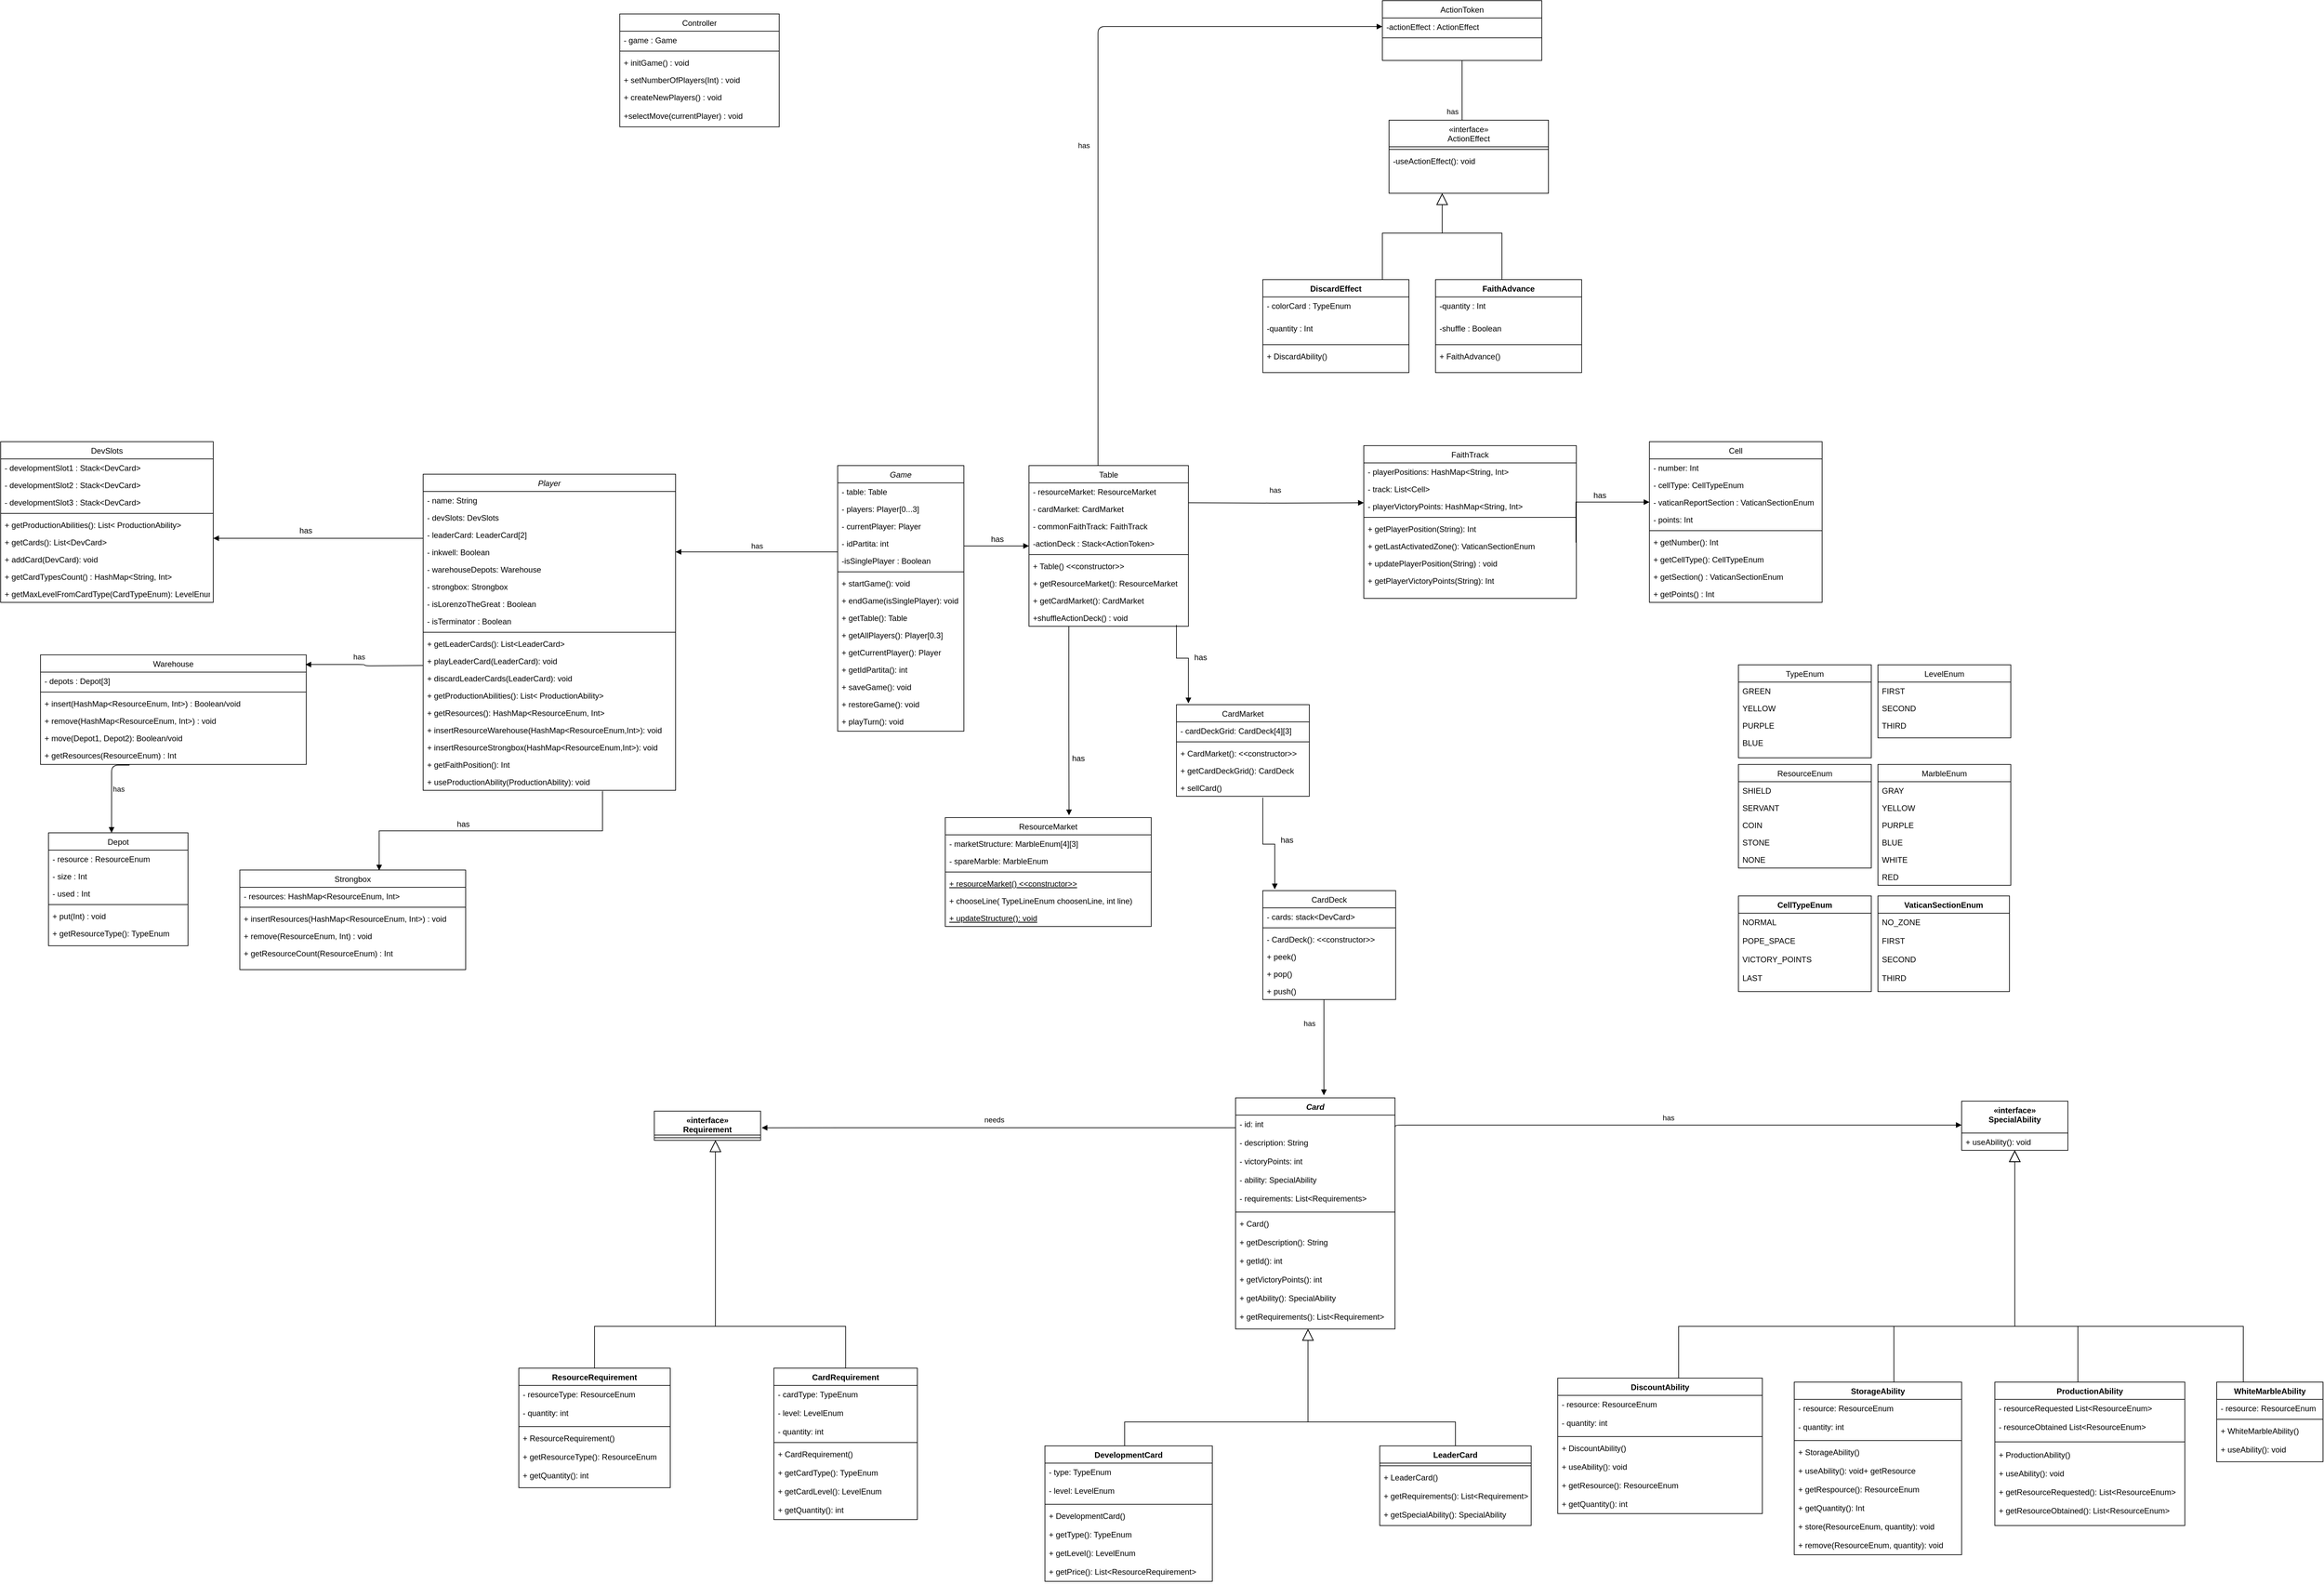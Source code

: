 <mxfile version="14.4.9" type="device"><diagram id="aMsVf8CStNkRdxoJnegu" name="Page-1"><mxGraphModel dx="2709" dy="3314" grid="1" gridSize="10" guides="1" tooltips="1" connect="1" arrows="1" fold="1" page="0" pageScale="1" pageWidth="850" pageHeight="1100" math="0" shadow="0"><root><mxCell id="0"/><mxCell id="1" parent="0"/><mxCell id="U3oWSPhhHsupaTbWxCNZ-1" value="" style="edgeStyle=orthogonalEdgeStyle;rounded=0;orthogonalLoop=1;jettySize=auto;html=1;endArrow=block;endFill=0;endSize=15;" parent="1" source="U3oWSPhhHsupaTbWxCNZ-7" target="U3oWSPhhHsupaTbWxCNZ-3" edge="1"><mxGeometry relative="1" as="geometry"><Array as="points"><mxPoint x="360" y="-300"/><mxPoint x="636" y="-300"/></Array></mxGeometry></mxCell><mxCell id="U3oWSPhhHsupaTbWxCNZ-2" value="" style="edgeStyle=orthogonalEdgeStyle;rounded=0;orthogonalLoop=1;jettySize=auto;html=1;endArrow=block;endFill=0;endSize=15;" parent="1" source="U3oWSPhhHsupaTbWxCNZ-11" target="U3oWSPhhHsupaTbWxCNZ-3" edge="1"><mxGeometry relative="1" as="geometry"><Array as="points"><mxPoint x="858" y="-300"/><mxPoint x="636" y="-300"/></Array></mxGeometry></mxCell><mxCell id="U3oWSPhhHsupaTbWxCNZ-3" value="Card" style="swimlane;fontStyle=3;align=center;verticalAlign=top;childLayout=stackLayout;horizontal=1;startSize=26;horizontalStack=0;resizeParent=1;resizeParentMax=0;resizeLast=0;collapsible=1;marginBottom=0;" parent="1" vertex="1"><mxGeometry x="527" y="-788" width="240" height="348" as="geometry"><mxRectangle x="240" y="160" width="60" height="26" as="alternateBounds"/></mxGeometry></mxCell><mxCell id="U3oWSPhhHsupaTbWxCNZ-4" value="- id: int&#10;&#10;- description: String&#10;&#10;- victoryPoints: int&#10;&#10;- ability: SpecialAbility&#10;&#10;- requirements: List&lt;Requirements&gt;&#10;" style="text;strokeColor=none;fillColor=none;align=left;verticalAlign=top;spacingLeft=4;spacingRight=4;overflow=hidden;rotatable=0;points=[[0,0.5],[1,0.5]];portConstraint=eastwest;" parent="U3oWSPhhHsupaTbWxCNZ-3" vertex="1"><mxGeometry y="26" width="240" height="142" as="geometry"/></mxCell><mxCell id="U3oWSPhhHsupaTbWxCNZ-5" value="" style="line;strokeWidth=1;fillColor=none;align=left;verticalAlign=middle;spacingTop=-1;spacingLeft=3;spacingRight=3;rotatable=0;labelPosition=right;points=[];portConstraint=eastwest;" parent="U3oWSPhhHsupaTbWxCNZ-3" vertex="1"><mxGeometry y="168" width="240" height="8" as="geometry"/></mxCell><mxCell id="U3oWSPhhHsupaTbWxCNZ-6" value="+ Card()&#10;&#10;+ getDescription(): String&#10;&#10;+ getId(): int&#10;&#10;+ getVictoryPoints(): int&#10;&#10;+ getAbility(): SpecialAbility&#10;&#10;+ getRequirements(): List&lt;Requirement&gt;&#10;" style="text;strokeColor=none;fillColor=none;align=left;verticalAlign=top;spacingLeft=4;spacingRight=4;overflow=hidden;rotatable=0;points=[[0,0.5],[1,0.5]];portConstraint=eastwest;" parent="U3oWSPhhHsupaTbWxCNZ-3" vertex="1"><mxGeometry y="176" width="240" height="172" as="geometry"/></mxCell><mxCell id="U3oWSPhhHsupaTbWxCNZ-7" value="DevelopmentCard" style="swimlane;fontStyle=1;align=center;verticalAlign=top;childLayout=stackLayout;horizontal=1;startSize=26;horizontalStack=0;resizeParent=1;resizeParentMax=0;resizeLast=0;collapsible=1;marginBottom=0;" parent="1" vertex="1"><mxGeometry x="240" y="-264" width="252" height="204" as="geometry"><mxRectangle x="240" y="160" width="60" height="26" as="alternateBounds"/></mxGeometry></mxCell><mxCell id="U3oWSPhhHsupaTbWxCNZ-8" value="- type: TypeEnum&#10;&#10;- level: LevelEnum&#10;" style="text;strokeColor=none;fillColor=none;align=left;verticalAlign=top;spacingLeft=4;spacingRight=4;overflow=hidden;rotatable=0;points=[[0,0.5],[1,0.5]];portConstraint=eastwest;" parent="U3oWSPhhHsupaTbWxCNZ-7" vertex="1"><mxGeometry y="26" width="252" height="58" as="geometry"/></mxCell><mxCell id="U3oWSPhhHsupaTbWxCNZ-9" value="" style="line;strokeWidth=1;fillColor=none;align=left;verticalAlign=middle;spacingTop=-1;spacingLeft=3;spacingRight=3;rotatable=0;labelPosition=right;points=[];portConstraint=eastwest;" parent="U3oWSPhhHsupaTbWxCNZ-7" vertex="1"><mxGeometry y="84" width="252" height="8" as="geometry"/></mxCell><mxCell id="U3oWSPhhHsupaTbWxCNZ-10" value="+ DevelopmentCard()&#10;&#10;+ getType(): TypeEnum&#10;&#10;+ getLevel(): LevelEnum&#10;&#10;+ getPrice(): List&lt;ResourceRequirement&gt;" style="text;strokeColor=none;fillColor=none;align=left;verticalAlign=top;spacingLeft=4;spacingRight=4;overflow=hidden;rotatable=0;points=[[0,0.5],[1,0.5]];portConstraint=eastwest;" parent="U3oWSPhhHsupaTbWxCNZ-7" vertex="1"><mxGeometry y="92" width="252" height="112" as="geometry"/></mxCell><mxCell id="U3oWSPhhHsupaTbWxCNZ-11" value="LeaderCard" style="swimlane;fontStyle=1;align=center;verticalAlign=top;childLayout=stackLayout;horizontal=1;startSize=26;horizontalStack=0;resizeParent=1;resizeParentMax=0;resizeLast=0;collapsible=1;marginBottom=0;" parent="1" vertex="1"><mxGeometry x="744" y="-264" width="228" height="120" as="geometry"><mxRectangle x="240" y="160" width="60" height="26" as="alternateBounds"/></mxGeometry></mxCell><mxCell id="U3oWSPhhHsupaTbWxCNZ-12" value="" style="line;strokeWidth=1;fillColor=none;align=left;verticalAlign=middle;spacingTop=-1;spacingLeft=3;spacingRight=3;rotatable=0;labelPosition=right;points=[];portConstraint=eastwest;" parent="U3oWSPhhHsupaTbWxCNZ-11" vertex="1"><mxGeometry y="26" width="228" height="8" as="geometry"/></mxCell><mxCell id="U3oWSPhhHsupaTbWxCNZ-13" value="+ LeaderCard()&#10;&#10;+ getRequirements(): List&lt;Requirement&gt;&#10;&#10;+ getSpecialAbility(): SpecialAbility&#10;" style="text;strokeColor=none;fillColor=none;align=left;verticalAlign=top;spacingLeft=4;spacingRight=4;overflow=hidden;rotatable=0;points=[[0,0.5],[1,0.5]];portConstraint=eastwest;" parent="U3oWSPhhHsupaTbWxCNZ-11" vertex="1"><mxGeometry y="34" width="228" height="86" as="geometry"/></mxCell><mxCell id="U3oWSPhhHsupaTbWxCNZ-14" value="" style="edgeStyle=orthogonalEdgeStyle;rounded=0;orthogonalLoop=1;jettySize=auto;html=1;endArrow=block;endFill=0;endSize=15;" parent="1" source="U3oWSPhhHsupaTbWxCNZ-18" target="U3oWSPhhHsupaTbWxCNZ-16" edge="1"><mxGeometry relative="1" as="geometry"><Array as="points"><mxPoint x="-438" y="-444"/><mxPoint x="-256" y="-444"/></Array></mxGeometry></mxCell><mxCell id="U3oWSPhhHsupaTbWxCNZ-15" value="" style="edgeStyle=orthogonalEdgeStyle;rounded=0;orthogonalLoop=1;jettySize=auto;html=1;endArrow=block;endFill=0;endSize=15;" parent="1" source="U3oWSPhhHsupaTbWxCNZ-22" target="U3oWSPhhHsupaTbWxCNZ-16" edge="1"><mxGeometry relative="1" as="geometry"><Array as="points"><mxPoint x="-60" y="-444"/><mxPoint x="-256" y="-444"/></Array></mxGeometry></mxCell><mxCell id="U3oWSPhhHsupaTbWxCNZ-16" value="«interface»&#10;Requirement" style="swimlane;fontStyle=1;align=center;verticalAlign=top;childLayout=stackLayout;horizontal=1;startSize=36;horizontalStack=0;resizeParent=1;resizeParentMax=0;resizeLast=0;collapsible=1;marginBottom=0;" parent="1" vertex="1"><mxGeometry x="-348" y="-768" width="160" height="44" as="geometry"/></mxCell><mxCell id="U3oWSPhhHsupaTbWxCNZ-17" value="" style="line;strokeWidth=1;fillColor=none;align=left;verticalAlign=middle;spacingTop=-1;spacingLeft=3;spacingRight=3;rotatable=0;labelPosition=right;points=[];portConstraint=eastwest;" parent="U3oWSPhhHsupaTbWxCNZ-16" vertex="1"><mxGeometry y="36" width="160" height="8" as="geometry"/></mxCell><mxCell id="U3oWSPhhHsupaTbWxCNZ-18" value="ResourceRequirement" style="swimlane;fontStyle=1;align=center;verticalAlign=top;childLayout=stackLayout;horizontal=1;startSize=26;horizontalStack=0;resizeParent=1;resizeParentMax=0;resizeLast=0;collapsible=1;marginBottom=0;" parent="1" vertex="1"><mxGeometry x="-552" y="-381" width="228" height="180" as="geometry"/></mxCell><mxCell id="U3oWSPhhHsupaTbWxCNZ-19" value="- resourceType: ResourceEnum&#10;&#10;- quantity: int&#10;" style="text;strokeColor=none;fillColor=none;align=left;verticalAlign=top;spacingLeft=4;spacingRight=4;overflow=hidden;rotatable=0;points=[[0,0.5],[1,0.5]];portConstraint=eastwest;" parent="U3oWSPhhHsupaTbWxCNZ-18" vertex="1"><mxGeometry y="26" width="228" height="58" as="geometry"/></mxCell><mxCell id="U3oWSPhhHsupaTbWxCNZ-20" value="" style="line;strokeWidth=1;fillColor=none;align=left;verticalAlign=middle;spacingTop=-1;spacingLeft=3;spacingRight=3;rotatable=0;labelPosition=right;points=[];portConstraint=eastwest;" parent="U3oWSPhhHsupaTbWxCNZ-18" vertex="1"><mxGeometry y="84" width="228" height="8" as="geometry"/></mxCell><mxCell id="U3oWSPhhHsupaTbWxCNZ-21" value="+ ResourceRequirement()&#10;&#10;+ getResourceType(): ResourceEnum&#10;&#10;+ getQuantity(): int&#10;" style="text;strokeColor=none;fillColor=none;align=left;verticalAlign=top;spacingLeft=4;spacingRight=4;overflow=hidden;rotatable=0;points=[[0,0.5],[1,0.5]];portConstraint=eastwest;" parent="U3oWSPhhHsupaTbWxCNZ-18" vertex="1"><mxGeometry y="92" width="228" height="88" as="geometry"/></mxCell><mxCell id="U3oWSPhhHsupaTbWxCNZ-22" value="CardRequirement" style="swimlane;fontStyle=1;align=center;verticalAlign=top;childLayout=stackLayout;horizontal=1;startSize=26;horizontalStack=0;resizeParent=1;resizeParentMax=0;resizeLast=0;collapsible=1;marginBottom=0;" parent="1" vertex="1"><mxGeometry x="-168" y="-381" width="216" height="228" as="geometry"/></mxCell><mxCell id="U3oWSPhhHsupaTbWxCNZ-23" value="- cardType: TypeEnum&#10;&#10;- level: LevelEnum&#10;&#10;- quantity: int&#10;" style="text;strokeColor=none;fillColor=none;align=left;verticalAlign=top;spacingLeft=4;spacingRight=4;overflow=hidden;rotatable=0;points=[[0,0.5],[1,0.5]];portConstraint=eastwest;" parent="U3oWSPhhHsupaTbWxCNZ-22" vertex="1"><mxGeometry y="26" width="216" height="82" as="geometry"/></mxCell><mxCell id="U3oWSPhhHsupaTbWxCNZ-24" value="" style="line;strokeWidth=1;fillColor=none;align=left;verticalAlign=middle;spacingTop=-1;spacingLeft=3;spacingRight=3;rotatable=0;labelPosition=right;points=[];portConstraint=eastwest;" parent="U3oWSPhhHsupaTbWxCNZ-22" vertex="1"><mxGeometry y="108" width="216" height="8" as="geometry"/></mxCell><mxCell id="U3oWSPhhHsupaTbWxCNZ-25" value="+ CardRequirement()&#10;&#10;+ getCardType(): TypeEnum&#10;&#10;+ getCardLevel(): LevelEnum&#10;&#10;+ getQuantity(): int&#10;" style="text;strokeColor=none;fillColor=none;align=left;verticalAlign=top;spacingLeft=4;spacingRight=4;overflow=hidden;rotatable=0;points=[[0,0.5],[1,0.5]];portConstraint=eastwest;" parent="U3oWSPhhHsupaTbWxCNZ-22" vertex="1"><mxGeometry y="116" width="216" height="112" as="geometry"/></mxCell><mxCell id="U3oWSPhhHsupaTbWxCNZ-26" value="" style="edgeStyle=orthogonalEdgeStyle;rounded=0;orthogonalLoop=1;jettySize=auto;html=1;endArrow=block;endFill=0;endSize=15;" parent="1" source="U3oWSPhhHsupaTbWxCNZ-32" target="U3oWSPhhHsupaTbWxCNZ-30" edge="1"><mxGeometry relative="1" as="geometry"><Array as="points"><mxPoint x="1194" y="-444"/><mxPoint x="1700" y="-444"/></Array></mxGeometry></mxCell><mxCell id="U3oWSPhhHsupaTbWxCNZ-27" value="" style="edgeStyle=orthogonalEdgeStyle;rounded=0;orthogonalLoop=1;jettySize=auto;html=1;endArrow=block;endFill=0;endSize=15;" parent="1" source="U3oWSPhhHsupaTbWxCNZ-36" target="U3oWSPhhHsupaTbWxCNZ-30" edge="1"><mxGeometry relative="1" as="geometry"><Array as="points"><mxPoint x="1518" y="-444"/><mxPoint x="1700" y="-444"/></Array></mxGeometry></mxCell><mxCell id="U3oWSPhhHsupaTbWxCNZ-28" value="" style="edgeStyle=orthogonalEdgeStyle;rounded=0;orthogonalLoop=1;jettySize=auto;html=1;endArrow=block;endFill=0;endSize=15;" parent="1" source="U3oWSPhhHsupaTbWxCNZ-40" target="U3oWSPhhHsupaTbWxCNZ-30" edge="1"><mxGeometry relative="1" as="geometry"><Array as="points"><mxPoint x="2044" y="-444"/><mxPoint x="1700" y="-444"/></Array></mxGeometry></mxCell><mxCell id="U3oWSPhhHsupaTbWxCNZ-29" value="" style="edgeStyle=orthogonalEdgeStyle;rounded=0;orthogonalLoop=1;jettySize=auto;html=1;endArrow=block;endFill=0;endSize=15;" parent="1" source="U3oWSPhhHsupaTbWxCNZ-44" target="U3oWSPhhHsupaTbWxCNZ-30" edge="1"><mxGeometry relative="1" as="geometry"><Array as="points"><mxPoint x="1795" y="-444"/><mxPoint x="1700" y="-444"/></Array></mxGeometry></mxCell><mxCell id="U3oWSPhhHsupaTbWxCNZ-30" value="«interface»&#10;SpecialAbility" style="swimlane;fontStyle=1;align=center;verticalAlign=top;childLayout=stackLayout;horizontal=1;startSize=48;horizontalStack=0;resizeParent=1;resizeParentMax=0;resizeLast=0;collapsible=1;marginBottom=0;" parent="1" vertex="1"><mxGeometry x="1620" y="-783" width="160" height="74" as="geometry"/></mxCell><mxCell id="U3oWSPhhHsupaTbWxCNZ-31" value="+ useAbility(): void" style="text;strokeColor=none;fillColor=none;align=left;verticalAlign=top;spacingLeft=4;spacingRight=4;overflow=hidden;rotatable=0;points=[[0,0.5],[1,0.5]];portConstraint=eastwest;" parent="U3oWSPhhHsupaTbWxCNZ-30" vertex="1"><mxGeometry y="48" width="160" height="26" as="geometry"/></mxCell><mxCell id="U3oWSPhhHsupaTbWxCNZ-32" value="DiscountAbility" style="swimlane;fontStyle=1;align=center;verticalAlign=top;childLayout=stackLayout;horizontal=1;startSize=26;horizontalStack=0;resizeParent=1;resizeParentMax=0;resizeLast=0;collapsible=1;marginBottom=0;" parent="1" vertex="1"><mxGeometry x="1012" y="-366" width="308" height="204" as="geometry"/></mxCell><mxCell id="U3oWSPhhHsupaTbWxCNZ-33" value="- resource: ResourceEnum&#10;&#10;- quantity: int&#10;" style="text;strokeColor=none;fillColor=none;align=left;verticalAlign=top;spacingLeft=4;spacingRight=4;overflow=hidden;rotatable=0;points=[[0,0.5],[1,0.5]];portConstraint=eastwest;" parent="U3oWSPhhHsupaTbWxCNZ-32" vertex="1"><mxGeometry y="26" width="308" height="58" as="geometry"/></mxCell><mxCell id="U3oWSPhhHsupaTbWxCNZ-34" value="" style="line;strokeWidth=1;fillColor=none;align=left;verticalAlign=middle;spacingTop=-1;spacingLeft=3;spacingRight=3;rotatable=0;labelPosition=right;points=[];portConstraint=eastwest;" parent="U3oWSPhhHsupaTbWxCNZ-32" vertex="1"><mxGeometry y="84" width="308" height="8" as="geometry"/></mxCell><mxCell id="U3oWSPhhHsupaTbWxCNZ-35" value="+ DiscountAbility()&#10;&#10;+ useAbility(): void&#10;&#10;+ getResource(): ResourceEnum&#10;&#10;+ getQuantity(): int&#10;&#10;" style="text;strokeColor=none;fillColor=none;align=left;verticalAlign=top;spacingLeft=4;spacingRight=4;overflow=hidden;rotatable=0;points=[[0,0.5],[1,0.5]];portConstraint=eastwest;" parent="U3oWSPhhHsupaTbWxCNZ-32" vertex="1"><mxGeometry y="92" width="308" height="112" as="geometry"/></mxCell><mxCell id="U3oWSPhhHsupaTbWxCNZ-36" value="StorageAbility" style="swimlane;fontStyle=1;align=center;verticalAlign=top;childLayout=stackLayout;horizontal=1;startSize=26;horizontalStack=0;resizeParent=1;resizeParentMax=0;resizeLast=0;collapsible=1;marginBottom=0;" parent="1" vertex="1"><mxGeometry x="1368" y="-360" width="252" height="260" as="geometry"/></mxCell><mxCell id="U3oWSPhhHsupaTbWxCNZ-37" value="- resource: ResourceEnum&#10;&#10;- quantity: int&#10;" style="text;strokeColor=none;fillColor=none;align=left;verticalAlign=top;spacingLeft=4;spacingRight=4;overflow=hidden;rotatable=0;points=[[0,0.5],[1,0.5]];portConstraint=eastwest;" parent="U3oWSPhhHsupaTbWxCNZ-36" vertex="1"><mxGeometry y="26" width="252" height="58" as="geometry"/></mxCell><mxCell id="U3oWSPhhHsupaTbWxCNZ-38" value="" style="line;strokeWidth=1;fillColor=none;align=left;verticalAlign=middle;spacingTop=-1;spacingLeft=3;spacingRight=3;rotatable=0;labelPosition=right;points=[];portConstraint=eastwest;" parent="U3oWSPhhHsupaTbWxCNZ-36" vertex="1"><mxGeometry y="84" width="252" height="8" as="geometry"/></mxCell><mxCell id="U3oWSPhhHsupaTbWxCNZ-39" value="+ StorageAbility()&#10;&#10;+ useAbility(): void+ getResource&#10;&#10;+ getRespource(): ResourceEnum&#10;&#10;+ getQuantity(): Int&#10;&#10;+ store(ResourceEnum, quantity): void&#10;&#10;+ remove(ResourceEnum, quantity): void" style="text;strokeColor=none;fillColor=none;align=left;verticalAlign=top;spacingLeft=4;spacingRight=4;overflow=hidden;rotatable=0;points=[[0,0.5],[1,0.5]];portConstraint=eastwest;" parent="U3oWSPhhHsupaTbWxCNZ-36" vertex="1"><mxGeometry y="92" width="252" height="168" as="geometry"/></mxCell><mxCell id="U3oWSPhhHsupaTbWxCNZ-40" value="WhiteMarbleAbility" style="swimlane;fontStyle=1;align=center;verticalAlign=top;childLayout=stackLayout;horizontal=1;startSize=26;horizontalStack=0;resizeParent=1;resizeParentMax=0;resizeLast=0;collapsible=1;marginBottom=0;" parent="1" vertex="1"><mxGeometry x="2004" y="-360" width="160" height="120" as="geometry"/></mxCell><mxCell id="U3oWSPhhHsupaTbWxCNZ-41" value="- resource: ResourceEnum" style="text;strokeColor=none;fillColor=none;align=left;verticalAlign=top;spacingLeft=4;spacingRight=4;overflow=hidden;rotatable=0;points=[[0,0.5],[1,0.5]];portConstraint=eastwest;" parent="U3oWSPhhHsupaTbWxCNZ-40" vertex="1"><mxGeometry y="26" width="160" height="26" as="geometry"/></mxCell><mxCell id="U3oWSPhhHsupaTbWxCNZ-42" value="" style="line;strokeWidth=1;fillColor=none;align=left;verticalAlign=middle;spacingTop=-1;spacingLeft=3;spacingRight=3;rotatable=0;labelPosition=right;points=[];portConstraint=eastwest;" parent="U3oWSPhhHsupaTbWxCNZ-40" vertex="1"><mxGeometry y="52" width="160" height="8" as="geometry"/></mxCell><mxCell id="U3oWSPhhHsupaTbWxCNZ-43" value="+ WhiteMarbleAbility()&#10;&#10;+ useAbility(): void" style="text;strokeColor=none;fillColor=none;align=left;verticalAlign=top;spacingLeft=4;spacingRight=4;overflow=hidden;rotatable=0;points=[[0,0.5],[1,0.5]];portConstraint=eastwest;" parent="U3oWSPhhHsupaTbWxCNZ-40" vertex="1"><mxGeometry y="60" width="160" height="60" as="geometry"/></mxCell><mxCell id="U3oWSPhhHsupaTbWxCNZ-44" value="ProductionAbility" style="swimlane;fontStyle=1;align=center;verticalAlign=top;childLayout=stackLayout;horizontal=1;startSize=26;horizontalStack=0;resizeParent=1;resizeParentMax=0;resizeLast=0;collapsible=1;marginBottom=0;" parent="1" vertex="1"><mxGeometry x="1670" y="-360" width="286" height="216" as="geometry"/></mxCell><mxCell id="U3oWSPhhHsupaTbWxCNZ-45" value="- resourceRequested List&lt;ResourceEnum&gt;&#10;&#10;- resourceObtained List&lt;ResourceEnum&gt;&#10;" style="text;strokeColor=none;fillColor=none;align=left;verticalAlign=top;spacingLeft=4;spacingRight=4;overflow=hidden;rotatable=0;points=[[0,0.5],[1,0.5]];portConstraint=eastwest;" parent="U3oWSPhhHsupaTbWxCNZ-44" vertex="1"><mxGeometry y="26" width="286" height="58" as="geometry"/></mxCell><mxCell id="U3oWSPhhHsupaTbWxCNZ-46" value="" style="line;strokeWidth=1;fillColor=none;align=left;verticalAlign=middle;spacingTop=-1;spacingLeft=3;spacingRight=3;rotatable=0;labelPosition=right;points=[];portConstraint=eastwest;" parent="U3oWSPhhHsupaTbWxCNZ-44" vertex="1"><mxGeometry y="84" width="286" height="12" as="geometry"/></mxCell><mxCell id="U3oWSPhhHsupaTbWxCNZ-47" value="+ ProductionAbility()&#10;&#10;+ useAbility(): void&#10;&#10;+ getResourceRequested(): List&lt;ResourceEnum&gt;&#10;&#10;+ getResourceObtained(): List&lt;ResourceEnum&gt;&#10;" style="text;strokeColor=none;fillColor=none;align=left;verticalAlign=top;spacingLeft=4;spacingRight=4;overflow=hidden;rotatable=0;points=[[0,0.5],[1,0.5]];portConstraint=eastwest;" parent="U3oWSPhhHsupaTbWxCNZ-44" vertex="1"><mxGeometry y="96" width="286" height="120" as="geometry"/></mxCell><mxCell id="U3oWSPhhHsupaTbWxCNZ-48" value="CellTypeEnum" style="swimlane;fontStyle=1;align=center;verticalAlign=top;childLayout=stackLayout;horizontal=1;startSize=26;horizontalStack=0;resizeParent=1;resizeParentMax=0;resizeLast=0;collapsible=1;marginBottom=0;" parent="1" vertex="1"><mxGeometry x="1284" y="-1092" width="200" height="144" as="geometry"/></mxCell><mxCell id="U3oWSPhhHsupaTbWxCNZ-49" value="NORMAL&#10;&#10;POPE_SPACE&#10;&#10;VICTORY_POINTS&#10;&#10;LAST&#10;" style="text;strokeColor=none;fillColor=none;align=left;verticalAlign=top;spacingLeft=4;spacingRight=4;overflow=hidden;rotatable=0;points=[[0,0.5],[1,0.5]];portConstraint=eastwest;" parent="U3oWSPhhHsupaTbWxCNZ-48" vertex="1"><mxGeometry y="26" width="200" height="118" as="geometry"/></mxCell><mxCell id="U3oWSPhhHsupaTbWxCNZ-50" value="VaticanSectionEnum" style="swimlane;fontStyle=1;align=center;verticalAlign=top;childLayout=stackLayout;horizontal=1;startSize=26;horizontalStack=0;resizeParent=1;resizeParentMax=0;resizeLast=0;collapsible=1;marginBottom=0;" parent="1" vertex="1"><mxGeometry x="1494" y="-1092" width="198" height="144" as="geometry"/></mxCell><mxCell id="U3oWSPhhHsupaTbWxCNZ-51" value="NO_ZONE&#10;&#10;FIRST&#10;&#10;SECOND&#10;&#10;THIRD&#10;" style="text;strokeColor=none;fillColor=none;align=left;verticalAlign=top;spacingLeft=4;spacingRight=4;overflow=hidden;rotatable=0;points=[[0,0.5],[1,0.5]];portConstraint=eastwest;" parent="U3oWSPhhHsupaTbWxCNZ-50" vertex="1"><mxGeometry y="26" width="198" height="118" as="geometry"/></mxCell><mxCell id="U3oWSPhhHsupaTbWxCNZ-52" value="&lt;div&gt;has&lt;/div&gt;" style="endArrow=block;endFill=1;html=1;edgeStyle=orthogonalEdgeStyle;align=left;verticalAlign=top;exitX=1.002;exitY=0.125;exitDx=0;exitDy=0;exitPerimeter=0;entryX=0;entryY=0.486;entryDx=0;entryDy=0;entryPerimeter=0;" parent="1" source="U3oWSPhhHsupaTbWxCNZ-4" target="U3oWSPhhHsupaTbWxCNZ-30" edge="1"><mxGeometry x="-0.056" y="24" relative="1" as="geometry"><mxPoint x="768" y="-528" as="sourcePoint"/><mxPoint x="1512" y="-528" as="targetPoint"/><Array as="points"><mxPoint x="767" y="-747"/></Array><mxPoint as="offset"/></mxGeometry></mxCell><mxCell id="U3oWSPhhHsupaTbWxCNZ-53" value="&lt;div&gt;needs&lt;/div&gt;" style="endArrow=block;endFill=1;html=1;edgeStyle=orthogonalEdgeStyle;align=left;verticalAlign=top;exitX=-0.001;exitY=0.134;exitDx=0;exitDy=0;exitPerimeter=0;entryX=1.01;entryY=0.57;entryDx=0;entryDy=0;entryPerimeter=0;" parent="1" source="U3oWSPhhHsupaTbWxCNZ-4" target="U3oWSPhhHsupaTbWxCNZ-16" edge="1"><mxGeometry x="0.066" y="-25" relative="1" as="geometry"><mxPoint x="504" y="-527" as="sourcePoint"/><mxPoint x="-132" y="-527" as="targetPoint"/><mxPoint as="offset"/></mxGeometry></mxCell><mxCell id="U3oWSPhhHsupaTbWxCNZ-54" value="Game" style="swimlane;fontStyle=2;align=center;verticalAlign=top;childLayout=stackLayout;horizontal=1;startSize=26;horizontalStack=0;resizeParent=1;resizeLast=0;collapsible=1;marginBottom=0;rounded=0;shadow=0;strokeWidth=1;" parent="1" vertex="1"><mxGeometry x="-72" y="-1740" width="190" height="400" as="geometry"><mxRectangle x="230" y="140" width="160" height="26" as="alternateBounds"/></mxGeometry></mxCell><mxCell id="U3oWSPhhHsupaTbWxCNZ-55" value="- table: Table" style="text;align=left;verticalAlign=top;spacingLeft=4;spacingRight=4;overflow=hidden;rotatable=0;points=[[0,0.5],[1,0.5]];portConstraint=eastwest;" parent="U3oWSPhhHsupaTbWxCNZ-54" vertex="1"><mxGeometry y="26" width="190" height="26" as="geometry"/></mxCell><mxCell id="U3oWSPhhHsupaTbWxCNZ-56" value="- players: Player[0...3]" style="text;align=left;verticalAlign=top;spacingLeft=4;spacingRight=4;overflow=hidden;rotatable=0;points=[[0,0.5],[1,0.5]];portConstraint=eastwest;rounded=0;shadow=0;html=0;" parent="U3oWSPhhHsupaTbWxCNZ-54" vertex="1"><mxGeometry y="52" width="190" height="26" as="geometry"/></mxCell><mxCell id="U3oWSPhhHsupaTbWxCNZ-57" value="- currentPlayer: Player" style="text;align=left;verticalAlign=top;spacingLeft=4;spacingRight=4;overflow=hidden;rotatable=0;points=[[0,0.5],[1,0.5]];portConstraint=eastwest;rounded=0;shadow=0;html=0;" parent="U3oWSPhhHsupaTbWxCNZ-54" vertex="1"><mxGeometry y="78" width="190" height="26" as="geometry"/></mxCell><mxCell id="U3oWSPhhHsupaTbWxCNZ-58" value="- idPartita: int" style="text;align=left;verticalAlign=top;spacingLeft=4;spacingRight=4;overflow=hidden;rotatable=0;points=[[0,0.5],[1,0.5]];portConstraint=eastwest;rounded=0;shadow=0;html=0;" parent="U3oWSPhhHsupaTbWxCNZ-54" vertex="1"><mxGeometry y="104" width="190" height="26" as="geometry"/></mxCell><mxCell id="WhFuGWD4Modnn-ogy0zX-112" value="-isSinglePlayer : Boolean" style="text;align=left;verticalAlign=top;spacingLeft=4;spacingRight=4;overflow=hidden;rotatable=0;points=[[0,0.5],[1,0.5]];portConstraint=eastwest;rounded=0;shadow=0;html=0;" vertex="1" parent="U3oWSPhhHsupaTbWxCNZ-54"><mxGeometry y="130" width="190" height="26" as="geometry"/></mxCell><mxCell id="U3oWSPhhHsupaTbWxCNZ-59" value="" style="line;html=1;strokeWidth=1;align=left;verticalAlign=middle;spacingTop=-1;spacingLeft=3;spacingRight=3;rotatable=0;labelPosition=right;points=[];portConstraint=eastwest;" parent="U3oWSPhhHsupaTbWxCNZ-54" vertex="1"><mxGeometry y="156" width="190" height="8" as="geometry"/></mxCell><mxCell id="U3oWSPhhHsupaTbWxCNZ-60" value="+ startGame(): void" style="text;align=left;verticalAlign=top;spacingLeft=4;spacingRight=4;overflow=hidden;rotatable=0;points=[[0,0.5],[1,0.5]];portConstraint=eastwest;" parent="U3oWSPhhHsupaTbWxCNZ-54" vertex="1"><mxGeometry y="164" width="190" height="26" as="geometry"/></mxCell><mxCell id="U3oWSPhhHsupaTbWxCNZ-61" value="+ endGame(isSinglePlayer): void&#10;" style="text;align=left;verticalAlign=top;spacingLeft=4;spacingRight=4;overflow=hidden;rotatable=0;points=[[0,0.5],[1,0.5]];portConstraint=eastwest;" parent="U3oWSPhhHsupaTbWxCNZ-54" vertex="1"><mxGeometry y="190" width="190" height="26" as="geometry"/></mxCell><mxCell id="U3oWSPhhHsupaTbWxCNZ-62" value="+ getTable(): Table" style="text;align=left;verticalAlign=top;spacingLeft=4;spacingRight=4;overflow=hidden;rotatable=0;points=[[0,0.5],[1,0.5]];portConstraint=eastwest;" parent="U3oWSPhhHsupaTbWxCNZ-54" vertex="1"><mxGeometry y="216" width="190" height="26" as="geometry"/></mxCell><mxCell id="U3oWSPhhHsupaTbWxCNZ-63" value="+ getAllPlayers(): Player[0.3]&#10; " style="text;align=left;verticalAlign=top;spacingLeft=4;spacingRight=4;overflow=hidden;rotatable=0;points=[[0,0.5],[1,0.5]];portConstraint=eastwest;" parent="U3oWSPhhHsupaTbWxCNZ-54" vertex="1"><mxGeometry y="242" width="190" height="26" as="geometry"/></mxCell><mxCell id="U3oWSPhhHsupaTbWxCNZ-64" value="+ getCurrentPlayer(): Player" style="text;align=left;verticalAlign=top;spacingLeft=4;spacingRight=4;overflow=hidden;rotatable=0;points=[[0,0.5],[1,0.5]];portConstraint=eastwest;" parent="U3oWSPhhHsupaTbWxCNZ-54" vertex="1"><mxGeometry y="268" width="190" height="26" as="geometry"/></mxCell><mxCell id="U3oWSPhhHsupaTbWxCNZ-65" value="+ getIdPartita(): int" style="text;align=left;verticalAlign=top;spacingLeft=4;spacingRight=4;overflow=hidden;rotatable=0;points=[[0,0.5],[1,0.5]];portConstraint=eastwest;" parent="U3oWSPhhHsupaTbWxCNZ-54" vertex="1"><mxGeometry y="294" width="190" height="26" as="geometry"/></mxCell><mxCell id="U3oWSPhhHsupaTbWxCNZ-66" value="+ saveGame(): void" style="text;align=left;verticalAlign=top;spacingLeft=4;spacingRight=4;overflow=hidden;rotatable=0;points=[[0,0.5],[1,0.5]];portConstraint=eastwest;" parent="U3oWSPhhHsupaTbWxCNZ-54" vertex="1"><mxGeometry y="320" width="190" height="26" as="geometry"/></mxCell><mxCell id="U3oWSPhhHsupaTbWxCNZ-67" value="+ restoreGame(): void" style="text;align=left;verticalAlign=top;spacingLeft=4;spacingRight=4;overflow=hidden;rotatable=0;points=[[0,0.5],[1,0.5]];portConstraint=eastwest;" parent="U3oWSPhhHsupaTbWxCNZ-54" vertex="1"><mxGeometry y="346" width="190" height="26" as="geometry"/></mxCell><mxCell id="U3oWSPhhHsupaTbWxCNZ-68" value="+ playTurn(): void" style="text;align=left;verticalAlign=top;spacingLeft=4;spacingRight=4;overflow=hidden;rotatable=0;points=[[0,0.5],[1,0.5]];portConstraint=eastwest;" parent="U3oWSPhhHsupaTbWxCNZ-54" vertex="1"><mxGeometry y="372" width="190" height="26" as="geometry"/></mxCell><mxCell id="U3oWSPhhHsupaTbWxCNZ-70" value="ResourceMarket" style="swimlane;fontStyle=0;align=center;verticalAlign=top;childLayout=stackLayout;horizontal=1;startSize=26;horizontalStack=0;resizeParent=1;resizeLast=0;collapsible=1;marginBottom=0;rounded=0;shadow=0;strokeWidth=1;" parent="1" vertex="1"><mxGeometry x="90" y="-1210" width="310" height="164" as="geometry"><mxRectangle x="130" y="380" width="160" height="26" as="alternateBounds"/></mxGeometry></mxCell><mxCell id="U3oWSPhhHsupaTbWxCNZ-71" value="- marketStructure: MarbleEnum[4][3]" style="text;align=left;verticalAlign=top;spacingLeft=4;spacingRight=4;overflow=hidden;rotatable=0;points=[[0,0.5],[1,0.5]];portConstraint=eastwest;" parent="U3oWSPhhHsupaTbWxCNZ-70" vertex="1"><mxGeometry y="26" width="310" height="26" as="geometry"/></mxCell><mxCell id="U3oWSPhhHsupaTbWxCNZ-72" value="- spareMarble: MarbleEnum" style="text;align=left;verticalAlign=top;spacingLeft=4;spacingRight=4;overflow=hidden;rotatable=0;points=[[0,0.5],[1,0.5]];portConstraint=eastwest;rounded=0;shadow=0;html=0;" parent="U3oWSPhhHsupaTbWxCNZ-70" vertex="1"><mxGeometry y="52" width="310" height="26" as="geometry"/></mxCell><mxCell id="U3oWSPhhHsupaTbWxCNZ-73" value="" style="line;html=1;strokeWidth=1;align=left;verticalAlign=middle;spacingTop=-1;spacingLeft=3;spacingRight=3;rotatable=0;labelPosition=right;points=[];portConstraint=eastwest;" parent="U3oWSPhhHsupaTbWxCNZ-70" vertex="1"><mxGeometry y="78" width="310" height="8" as="geometry"/></mxCell><mxCell id="U3oWSPhhHsupaTbWxCNZ-74" value="+ resourceMarket() &lt;&lt;constructor&gt;&gt;" style="text;align=left;verticalAlign=top;spacingLeft=4;spacingRight=4;overflow=hidden;rotatable=0;points=[[0,0.5],[1,0.5]];portConstraint=eastwest;fontStyle=4" parent="U3oWSPhhHsupaTbWxCNZ-70" vertex="1"><mxGeometry y="86" width="310" height="26" as="geometry"/></mxCell><mxCell id="U3oWSPhhHsupaTbWxCNZ-75" value="+ chooseLine( TypeLineEnum choosenLine, int line)" style="text;align=left;verticalAlign=top;spacingLeft=4;spacingRight=4;overflow=hidden;rotatable=0;points=[[0,0.5],[1,0.5]];portConstraint=eastwest;" parent="U3oWSPhhHsupaTbWxCNZ-70" vertex="1"><mxGeometry y="112" width="310" height="26" as="geometry"/></mxCell><mxCell id="U3oWSPhhHsupaTbWxCNZ-76" value="+ updateStructure(): void" style="text;align=left;verticalAlign=top;spacingLeft=4;spacingRight=4;overflow=hidden;rotatable=0;points=[[0,0.5],[1,0.5]];portConstraint=eastwest;fontStyle=4" parent="U3oWSPhhHsupaTbWxCNZ-70" vertex="1"><mxGeometry y="138" width="310" height="26" as="geometry"/></mxCell><mxCell id="U3oWSPhhHsupaTbWxCNZ-77" value="CardMarket" style="swimlane;fontStyle=0;align=center;verticalAlign=top;childLayout=stackLayout;horizontal=1;startSize=26;horizontalStack=0;resizeParent=1;resizeLast=0;collapsible=1;marginBottom=0;rounded=0;shadow=0;strokeWidth=1;" parent="1" vertex="1"><mxGeometry x="438" y="-1380" width="200" height="138" as="geometry"><mxRectangle x="340" y="380" width="170" height="26" as="alternateBounds"/></mxGeometry></mxCell><mxCell id="U3oWSPhhHsupaTbWxCNZ-78" value="- cardDeckGrid: CardDeck[4][3]" style="text;align=left;verticalAlign=top;spacingLeft=4;spacingRight=4;overflow=hidden;rotatable=0;points=[[0,0.5],[1,0.5]];portConstraint=eastwest;" parent="U3oWSPhhHsupaTbWxCNZ-77" vertex="1"><mxGeometry y="26" width="200" height="26" as="geometry"/></mxCell><mxCell id="U3oWSPhhHsupaTbWxCNZ-79" value="" style="line;html=1;strokeWidth=1;align=left;verticalAlign=middle;spacingTop=-1;spacingLeft=3;spacingRight=3;rotatable=0;labelPosition=right;points=[];portConstraint=eastwest;" parent="U3oWSPhhHsupaTbWxCNZ-77" vertex="1"><mxGeometry y="52" width="200" height="8" as="geometry"/></mxCell><mxCell id="U3oWSPhhHsupaTbWxCNZ-80" value="+ CardMarket(): &lt;&lt;constructor&gt;&gt;" style="text;align=left;verticalAlign=top;spacingLeft=4;spacingRight=4;overflow=hidden;rotatable=0;points=[[0,0.5],[1,0.5]];portConstraint=eastwest;" parent="U3oWSPhhHsupaTbWxCNZ-77" vertex="1"><mxGeometry y="60" width="200" height="26" as="geometry"/></mxCell><mxCell id="U3oWSPhhHsupaTbWxCNZ-81" value="+ getCardDeckGrid(): CardDeck" style="text;align=left;verticalAlign=top;spacingLeft=4;spacingRight=4;overflow=hidden;rotatable=0;points=[[0,0.5],[1,0.5]];portConstraint=eastwest;" parent="U3oWSPhhHsupaTbWxCNZ-77" vertex="1"><mxGeometry y="86" width="200" height="26" as="geometry"/></mxCell><mxCell id="U3oWSPhhHsupaTbWxCNZ-82" value="+ sellCard()" style="text;align=left;verticalAlign=top;spacingLeft=4;spacingRight=4;overflow=hidden;rotatable=0;points=[[0,0.5],[1,0.5]];portConstraint=eastwest;" parent="U3oWSPhhHsupaTbWxCNZ-77" vertex="1"><mxGeometry y="112" width="200" height="26" as="geometry"/></mxCell><mxCell id="U3oWSPhhHsupaTbWxCNZ-83" value="Table" style="swimlane;fontStyle=0;align=center;verticalAlign=top;childLayout=stackLayout;horizontal=1;startSize=26;horizontalStack=0;resizeParent=1;resizeLast=0;collapsible=1;marginBottom=0;rounded=0;shadow=0;strokeWidth=1;" parent="1" vertex="1"><mxGeometry x="216" y="-1740" width="240" height="242" as="geometry"><mxRectangle x="550" y="140" width="160" height="26" as="alternateBounds"/></mxGeometry></mxCell><mxCell id="U3oWSPhhHsupaTbWxCNZ-84" value="- resourceMarket: ResourceMarket&#10;" style="text;align=left;verticalAlign=top;spacingLeft=4;spacingRight=4;overflow=hidden;rotatable=0;points=[[0,0.5],[1,0.5]];portConstraint=eastwest;" parent="U3oWSPhhHsupaTbWxCNZ-83" vertex="1"><mxGeometry y="26" width="240" height="26" as="geometry"/></mxCell><mxCell id="U3oWSPhhHsupaTbWxCNZ-85" value="- cardMarket: CardMarket" style="text;align=left;verticalAlign=top;spacingLeft=4;spacingRight=4;overflow=hidden;rotatable=0;points=[[0,0.5],[1,0.5]];portConstraint=eastwest;rounded=0;shadow=0;html=0;" parent="U3oWSPhhHsupaTbWxCNZ-83" vertex="1"><mxGeometry y="52" width="240" height="26" as="geometry"/></mxCell><mxCell id="U3oWSPhhHsupaTbWxCNZ-86" value="- commonFaithTrack: FaithTrack" style="text;align=left;verticalAlign=top;spacingLeft=4;spacingRight=4;overflow=hidden;rotatable=0;points=[[0,0.5],[1,0.5]];portConstraint=eastwest;rounded=0;shadow=0;html=0;" parent="U3oWSPhhHsupaTbWxCNZ-83" vertex="1"><mxGeometry y="78" width="240" height="26" as="geometry"/></mxCell><mxCell id="WhFuGWD4Modnn-ogy0zX-90" value="-actionDeck : Stack&lt;ActionToken&gt;" style="text;align=left;verticalAlign=top;spacingLeft=4;spacingRight=4;overflow=hidden;rotatable=0;points=[[0,0.5],[1,0.5]];portConstraint=eastwest;rounded=0;shadow=0;html=0;" vertex="1" parent="U3oWSPhhHsupaTbWxCNZ-83"><mxGeometry y="104" width="240" height="26" as="geometry"/></mxCell><mxCell id="U3oWSPhhHsupaTbWxCNZ-87" value="" style="line;html=1;strokeWidth=1;align=left;verticalAlign=middle;spacingTop=-1;spacingLeft=3;spacingRight=3;rotatable=0;labelPosition=right;points=[];portConstraint=eastwest;" parent="U3oWSPhhHsupaTbWxCNZ-83" vertex="1"><mxGeometry y="130" width="240" height="8" as="geometry"/></mxCell><mxCell id="U3oWSPhhHsupaTbWxCNZ-88" value="+ Table() &lt;&lt;constructor&gt;&gt;" style="text;align=left;verticalAlign=top;spacingLeft=4;spacingRight=4;overflow=hidden;rotatable=0;points=[[0,0.5],[1,0.5]];portConstraint=eastwest;" parent="U3oWSPhhHsupaTbWxCNZ-83" vertex="1"><mxGeometry y="138" width="240" height="26" as="geometry"/></mxCell><mxCell id="U3oWSPhhHsupaTbWxCNZ-89" value="+ getResourceMarket(): ResourceMarket" style="text;align=left;verticalAlign=top;spacingLeft=4;spacingRight=4;overflow=hidden;rotatable=0;points=[[0,0.5],[1,0.5]];portConstraint=eastwest;" parent="U3oWSPhhHsupaTbWxCNZ-83" vertex="1"><mxGeometry y="164" width="240" height="26" as="geometry"/></mxCell><mxCell id="U3oWSPhhHsupaTbWxCNZ-90" value="+ getCardMarket(): CardMarket" style="text;align=left;verticalAlign=top;spacingLeft=4;spacingRight=4;overflow=hidden;rotatable=0;points=[[0,0.5],[1,0.5]];portConstraint=eastwest;" parent="U3oWSPhhHsupaTbWxCNZ-83" vertex="1"><mxGeometry y="190" width="240" height="26" as="geometry"/></mxCell><mxCell id="WhFuGWD4Modnn-ogy0zX-111" value="+shuffleActionDeck() : void" style="text;align=left;verticalAlign=top;spacingLeft=4;spacingRight=4;overflow=hidden;rotatable=0;points=[[0,0.5],[1,0.5]];portConstraint=eastwest;" vertex="1" parent="U3oWSPhhHsupaTbWxCNZ-83"><mxGeometry y="216" width="240" height="26" as="geometry"/></mxCell><mxCell id="U3oWSPhhHsupaTbWxCNZ-91" value="" style="endArrow=block;shadow=0;strokeWidth=1;rounded=0;endFill=1;edgeStyle=elbowEdgeStyle;elbow=vertical;" parent="1" source="U3oWSPhhHsupaTbWxCNZ-54" target="U3oWSPhhHsupaTbWxCNZ-83" edge="1"><mxGeometry x="0.5" y="41" relative="1" as="geometry"><mxPoint x="88" y="-1668" as="sourcePoint"/><mxPoint x="248" y="-1668" as="targetPoint"/><mxPoint x="-40" y="32" as="offset"/></mxGeometry></mxCell><mxCell id="U3oWSPhhHsupaTbWxCNZ-92" value="has" style="text;html=1;resizable=0;points=[];;align=center;verticalAlign=middle;labelBackgroundColor=none;rounded=0;shadow=0;strokeWidth=1;fontSize=12;" parent="U3oWSPhhHsupaTbWxCNZ-91" vertex="1" connectable="0"><mxGeometry x="0.5" y="49" relative="1" as="geometry"><mxPoint x="-23.79" y="39.1" as="offset"/></mxGeometry></mxCell><mxCell id="U3oWSPhhHsupaTbWxCNZ-93" value="" style="endArrow=block;shadow=0;strokeWidth=1;rounded=0;endFill=1;edgeStyle=elbowEdgeStyle;elbow=vertical;entryX=0.601;entryY=-0.021;entryDx=0;entryDy=0;entryPerimeter=0;exitX=0.25;exitY=1;exitDx=0;exitDy=0;" parent="1" source="U3oWSPhhHsupaTbWxCNZ-83" target="U3oWSPhhHsupaTbWxCNZ-70" edge="1"><mxGeometry x="0.5" y="41" relative="1" as="geometry"><mxPoint x="238" y="-1480.001" as="sourcePoint"/><mxPoint x="336" y="-1480.001" as="targetPoint"/><mxPoint x="-40" y="32" as="offset"/></mxGeometry></mxCell><mxCell id="U3oWSPhhHsupaTbWxCNZ-94" value="has" style="text;html=1;resizable=0;points=[];;align=center;verticalAlign=middle;labelBackgroundColor=none;rounded=0;shadow=0;strokeWidth=1;fontSize=12;" parent="U3oWSPhhHsupaTbWxCNZ-93" vertex="1" connectable="0"><mxGeometry x="0.5" y="49" relative="1" as="geometry"><mxPoint x="-35.16" y="-14.13" as="offset"/></mxGeometry></mxCell><mxCell id="U3oWSPhhHsupaTbWxCNZ-95" value="" style="endArrow=block;shadow=0;strokeWidth=1;rounded=0;endFill=1;edgeStyle=elbowEdgeStyle;elbow=vertical;" parent="1" edge="1"><mxGeometry x="0.5" y="41" relative="1" as="geometry"><mxPoint x="438" y="-1500" as="sourcePoint"/><mxPoint x="456" y="-1382" as="targetPoint"/><mxPoint x="-40" y="32" as="offset"/><Array as="points"><mxPoint x="456" y="-1450"/><mxPoint x="418" y="-1480"/></Array></mxGeometry></mxCell><mxCell id="U3oWSPhhHsupaTbWxCNZ-96" value="has" style="text;html=1;resizable=0;points=[];;align=center;verticalAlign=middle;labelBackgroundColor=none;rounded=0;shadow=0;strokeWidth=1;fontSize=12;" parent="U3oWSPhhHsupaTbWxCNZ-95" vertex="1" connectable="0"><mxGeometry x="0.5" y="49" relative="1" as="geometry"><mxPoint x="-31" y="-35.71" as="offset"/></mxGeometry></mxCell><mxCell id="U3oWSPhhHsupaTbWxCNZ-97" value="CardDeck" style="swimlane;fontStyle=0;align=center;verticalAlign=top;childLayout=stackLayout;horizontal=1;startSize=26;horizontalStack=0;resizeParent=1;resizeLast=0;collapsible=1;marginBottom=0;rounded=0;shadow=0;strokeWidth=1;" parent="1" vertex="1"><mxGeometry x="568" y="-1100" width="200" height="164" as="geometry"><mxRectangle x="340" y="380" width="170" height="26" as="alternateBounds"/></mxGeometry></mxCell><mxCell id="U3oWSPhhHsupaTbWxCNZ-98" value="- cards: stack&lt;DevCard&gt;" style="text;align=left;verticalAlign=top;spacingLeft=4;spacingRight=4;overflow=hidden;rotatable=0;points=[[0,0.5],[1,0.5]];portConstraint=eastwest;" parent="U3oWSPhhHsupaTbWxCNZ-97" vertex="1"><mxGeometry y="26" width="200" height="26" as="geometry"/></mxCell><mxCell id="U3oWSPhhHsupaTbWxCNZ-99" value="" style="line;html=1;strokeWidth=1;align=left;verticalAlign=middle;spacingTop=-1;spacingLeft=3;spacingRight=3;rotatable=0;labelPosition=right;points=[];portConstraint=eastwest;" parent="U3oWSPhhHsupaTbWxCNZ-97" vertex="1"><mxGeometry y="52" width="200" height="8" as="geometry"/></mxCell><mxCell id="U3oWSPhhHsupaTbWxCNZ-100" value="- CardDeck(): &lt;&lt;constructor&gt;&gt;" style="text;align=left;verticalAlign=top;spacingLeft=4;spacingRight=4;overflow=hidden;rotatable=0;points=[[0,0.5],[1,0.5]];portConstraint=eastwest;" parent="U3oWSPhhHsupaTbWxCNZ-97" vertex="1"><mxGeometry y="60" width="200" height="26" as="geometry"/></mxCell><mxCell id="U3oWSPhhHsupaTbWxCNZ-101" value="+ peek()" style="text;align=left;verticalAlign=top;spacingLeft=4;spacingRight=4;overflow=hidden;rotatable=0;points=[[0,0.5],[1,0.5]];portConstraint=eastwest;" parent="U3oWSPhhHsupaTbWxCNZ-97" vertex="1"><mxGeometry y="86" width="200" height="26" as="geometry"/></mxCell><mxCell id="U3oWSPhhHsupaTbWxCNZ-102" value="+ pop()" style="text;align=left;verticalAlign=top;spacingLeft=4;spacingRight=4;overflow=hidden;rotatable=0;points=[[0,0.5],[1,0.5]];portConstraint=eastwest;" parent="U3oWSPhhHsupaTbWxCNZ-97" vertex="1"><mxGeometry y="112" width="200" height="26" as="geometry"/></mxCell><mxCell id="U3oWSPhhHsupaTbWxCNZ-103" value="+ push()" style="text;align=left;verticalAlign=top;spacingLeft=4;spacingRight=4;overflow=hidden;rotatable=0;points=[[0,0.5],[1,0.5]];portConstraint=eastwest;" parent="U3oWSPhhHsupaTbWxCNZ-97" vertex="1"><mxGeometry y="138" width="200" height="26" as="geometry"/></mxCell><mxCell id="U3oWSPhhHsupaTbWxCNZ-104" value="" style="endArrow=block;shadow=0;strokeWidth=1;rounded=0;endFill=1;edgeStyle=elbowEdgeStyle;elbow=vertical;" parent="1" edge="1"><mxGeometry x="0.5" y="41" relative="1" as="geometry"><mxPoint x="568.0" y="-1240" as="sourcePoint"/><mxPoint x="586.0" y="-1102" as="targetPoint"/><mxPoint x="-40" y="32" as="offset"/><Array as="points"><mxPoint x="586" y="-1170"/><mxPoint x="548" y="-1200"/></Array></mxGeometry></mxCell><mxCell id="U3oWSPhhHsupaTbWxCNZ-105" value="has" style="text;html=1;resizable=0;points=[];;align=center;verticalAlign=middle;labelBackgroundColor=none;rounded=0;shadow=0;strokeWidth=1;fontSize=12;" parent="U3oWSPhhHsupaTbWxCNZ-104" vertex="1" connectable="0"><mxGeometry x="0.5" y="49" relative="1" as="geometry"><mxPoint x="-31" y="-35.71" as="offset"/></mxGeometry></mxCell><mxCell id="U3oWSPhhHsupaTbWxCNZ-106" value="LevelEnum" style="swimlane;fontStyle=0;align=center;verticalAlign=top;childLayout=stackLayout;horizontal=1;startSize=26;horizontalStack=0;resizeParent=1;resizeLast=0;collapsible=1;marginBottom=0;rounded=0;shadow=0;strokeWidth=1;" parent="1" vertex="1"><mxGeometry x="1494" y="-1440" width="200" height="110" as="geometry"><mxRectangle x="340" y="380" width="170" height="26" as="alternateBounds"/></mxGeometry></mxCell><mxCell id="U3oWSPhhHsupaTbWxCNZ-107" value="FIRST" style="text;align=left;verticalAlign=top;spacingLeft=4;spacingRight=4;overflow=hidden;rotatable=0;points=[[0,0.5],[1,0.5]];portConstraint=eastwest;" parent="U3oWSPhhHsupaTbWxCNZ-106" vertex="1"><mxGeometry y="26" width="200" height="26" as="geometry"/></mxCell><mxCell id="U3oWSPhhHsupaTbWxCNZ-108" value="SECOND" style="text;align=left;verticalAlign=top;spacingLeft=4;spacingRight=4;overflow=hidden;rotatable=0;points=[[0,0.5],[1,0.5]];portConstraint=eastwest;" parent="U3oWSPhhHsupaTbWxCNZ-106" vertex="1"><mxGeometry y="52" width="200" height="26" as="geometry"/></mxCell><mxCell id="U3oWSPhhHsupaTbWxCNZ-109" value="THIRD" style="text;align=left;verticalAlign=top;spacingLeft=4;spacingRight=4;overflow=hidden;rotatable=0;points=[[0,0.5],[1,0.5]];portConstraint=eastwest;" parent="U3oWSPhhHsupaTbWxCNZ-106" vertex="1"><mxGeometry y="78" width="200" height="26" as="geometry"/></mxCell><mxCell id="U3oWSPhhHsupaTbWxCNZ-110" value="TypeEnum" style="swimlane;fontStyle=0;align=center;verticalAlign=top;childLayout=stackLayout;horizontal=1;startSize=26;horizontalStack=0;resizeParent=1;resizeLast=0;collapsible=1;marginBottom=0;rounded=0;shadow=0;strokeWidth=1;" parent="1" vertex="1"><mxGeometry x="1284" y="-1440" width="200" height="140" as="geometry"><mxRectangle x="340" y="380" width="170" height="26" as="alternateBounds"/></mxGeometry></mxCell><mxCell id="U3oWSPhhHsupaTbWxCNZ-111" value="GREEN" style="text;align=left;verticalAlign=top;spacingLeft=4;spacingRight=4;overflow=hidden;rotatable=0;points=[[0,0.5],[1,0.5]];portConstraint=eastwest;" parent="U3oWSPhhHsupaTbWxCNZ-110" vertex="1"><mxGeometry y="26" width="200" height="26" as="geometry"/></mxCell><mxCell id="U3oWSPhhHsupaTbWxCNZ-112" value="YELLOW" style="text;align=left;verticalAlign=top;spacingLeft=4;spacingRight=4;overflow=hidden;rotatable=0;points=[[0,0.5],[1,0.5]];portConstraint=eastwest;" parent="U3oWSPhhHsupaTbWxCNZ-110" vertex="1"><mxGeometry y="52" width="200" height="26" as="geometry"/></mxCell><mxCell id="U3oWSPhhHsupaTbWxCNZ-113" value="PURPLE" style="text;align=left;verticalAlign=top;spacingLeft=4;spacingRight=4;overflow=hidden;rotatable=0;points=[[0,0.5],[1,0.5]];portConstraint=eastwest;" parent="U3oWSPhhHsupaTbWxCNZ-110" vertex="1"><mxGeometry y="78" width="200" height="26" as="geometry"/></mxCell><mxCell id="U3oWSPhhHsupaTbWxCNZ-114" value="BLUE" style="text;align=left;verticalAlign=top;spacingLeft=4;spacingRight=4;overflow=hidden;rotatable=0;points=[[0,0.5],[1,0.5]];portConstraint=eastwest;" parent="U3oWSPhhHsupaTbWxCNZ-110" vertex="1"><mxGeometry y="104" width="200" height="26" as="geometry"/></mxCell><mxCell id="U3oWSPhhHsupaTbWxCNZ-115" value="ResourceEnum" style="swimlane;fontStyle=0;align=center;verticalAlign=top;childLayout=stackLayout;horizontal=1;startSize=26;horizontalStack=0;resizeParent=1;resizeLast=0;collapsible=1;marginBottom=0;rounded=0;shadow=0;strokeWidth=1;" parent="1" vertex="1"><mxGeometry x="1284" y="-1290" width="200" height="156" as="geometry"><mxRectangle x="340" y="380" width="170" height="26" as="alternateBounds"/></mxGeometry></mxCell><mxCell id="U3oWSPhhHsupaTbWxCNZ-116" value="SHIELD" style="text;align=left;verticalAlign=top;spacingLeft=4;spacingRight=4;overflow=hidden;rotatable=0;points=[[0,0.5],[1,0.5]];portConstraint=eastwest;" parent="U3oWSPhhHsupaTbWxCNZ-115" vertex="1"><mxGeometry y="26" width="200" height="26" as="geometry"/></mxCell><mxCell id="U3oWSPhhHsupaTbWxCNZ-117" value="SERVANT" style="text;align=left;verticalAlign=top;spacingLeft=4;spacingRight=4;overflow=hidden;rotatable=0;points=[[0,0.5],[1,0.5]];portConstraint=eastwest;" parent="U3oWSPhhHsupaTbWxCNZ-115" vertex="1"><mxGeometry y="52" width="200" height="26" as="geometry"/></mxCell><mxCell id="U3oWSPhhHsupaTbWxCNZ-118" value="COIN" style="text;align=left;verticalAlign=top;spacingLeft=4;spacingRight=4;overflow=hidden;rotatable=0;points=[[0,0.5],[1,0.5]];portConstraint=eastwest;" parent="U3oWSPhhHsupaTbWxCNZ-115" vertex="1"><mxGeometry y="78" width="200" height="26" as="geometry"/></mxCell><mxCell id="U3oWSPhhHsupaTbWxCNZ-119" value="STONE" style="text;align=left;verticalAlign=top;spacingLeft=4;spacingRight=4;overflow=hidden;rotatable=0;points=[[0,0.5],[1,0.5]];portConstraint=eastwest;" parent="U3oWSPhhHsupaTbWxCNZ-115" vertex="1"><mxGeometry y="104" width="200" height="26" as="geometry"/></mxCell><mxCell id="U3oWSPhhHsupaTbWxCNZ-120" value="NONE" style="text;align=left;verticalAlign=top;spacingLeft=4;spacingRight=4;overflow=hidden;rotatable=0;points=[[0,0.5],[1,0.5]];portConstraint=eastwest;" parent="U3oWSPhhHsupaTbWxCNZ-115" vertex="1"><mxGeometry y="130" width="200" height="26" as="geometry"/></mxCell><mxCell id="U3oWSPhhHsupaTbWxCNZ-121" value="MarbleEnum" style="swimlane;fontStyle=0;align=center;verticalAlign=top;childLayout=stackLayout;horizontal=1;startSize=26;horizontalStack=0;resizeParent=1;resizeLast=0;collapsible=1;marginBottom=0;rounded=0;shadow=0;strokeWidth=1;" parent="1" vertex="1"><mxGeometry x="1494" y="-1290" width="200" height="182" as="geometry"><mxRectangle x="340" y="380" width="170" height="26" as="alternateBounds"/></mxGeometry></mxCell><mxCell id="U3oWSPhhHsupaTbWxCNZ-122" value="GRAY" style="text;align=left;verticalAlign=top;spacingLeft=4;spacingRight=4;overflow=hidden;rotatable=0;points=[[0,0.5],[1,0.5]];portConstraint=eastwest;" parent="U3oWSPhhHsupaTbWxCNZ-121" vertex="1"><mxGeometry y="26" width="200" height="26" as="geometry"/></mxCell><mxCell id="U3oWSPhhHsupaTbWxCNZ-123" value="YELLOW" style="text;align=left;verticalAlign=top;spacingLeft=4;spacingRight=4;overflow=hidden;rotatable=0;points=[[0,0.5],[1,0.5]];portConstraint=eastwest;" parent="U3oWSPhhHsupaTbWxCNZ-121" vertex="1"><mxGeometry y="52" width="200" height="26" as="geometry"/></mxCell><mxCell id="U3oWSPhhHsupaTbWxCNZ-124" value="PURPLE" style="text;align=left;verticalAlign=top;spacingLeft=4;spacingRight=4;overflow=hidden;rotatable=0;points=[[0,0.5],[1,0.5]];portConstraint=eastwest;" parent="U3oWSPhhHsupaTbWxCNZ-121" vertex="1"><mxGeometry y="78" width="200" height="26" as="geometry"/></mxCell><mxCell id="U3oWSPhhHsupaTbWxCNZ-125" value="BLUE" style="text;align=left;verticalAlign=top;spacingLeft=4;spacingRight=4;overflow=hidden;rotatable=0;points=[[0,0.5],[1,0.5]];portConstraint=eastwest;" parent="U3oWSPhhHsupaTbWxCNZ-121" vertex="1"><mxGeometry y="104" width="200" height="26" as="geometry"/></mxCell><mxCell id="U3oWSPhhHsupaTbWxCNZ-126" value="WHITE" style="text;align=left;verticalAlign=top;spacingLeft=4;spacingRight=4;overflow=hidden;rotatable=0;points=[[0,0.5],[1,0.5]];portConstraint=eastwest;" parent="U3oWSPhhHsupaTbWxCNZ-121" vertex="1"><mxGeometry y="130" width="200" height="26" as="geometry"/></mxCell><mxCell id="U3oWSPhhHsupaTbWxCNZ-127" value="RED" style="text;align=left;verticalAlign=top;spacingLeft=4;spacingRight=4;overflow=hidden;rotatable=0;points=[[0,0.5],[1,0.5]];portConstraint=eastwest;" parent="U3oWSPhhHsupaTbWxCNZ-121" vertex="1"><mxGeometry y="156" width="200" height="26" as="geometry"/></mxCell><mxCell id="U3oWSPhhHsupaTbWxCNZ-128" value="" style="endArrow=block;html=1;exitX=0.46;exitY=1;exitDx=0;exitDy=0;exitPerimeter=0;entryX=0.554;entryY=-0.011;entryDx=0;entryDy=0;entryPerimeter=0;endFill=1;" parent="1" source="U3oWSPhhHsupaTbWxCNZ-103" target="U3oWSPhhHsupaTbWxCNZ-3" edge="1"><mxGeometry width="50" height="50" relative="1" as="geometry"><mxPoint x="936" y="-814" as="sourcePoint"/><mxPoint x="986" y="-864" as="targetPoint"/></mxGeometry></mxCell><mxCell id="U3oWSPhhHsupaTbWxCNZ-129" value="&lt;div&gt;has&lt;/div&gt;" style="edgeLabel;html=1;align=center;verticalAlign=middle;resizable=0;points=[];" parent="U3oWSPhhHsupaTbWxCNZ-128" vertex="1" connectable="0"><mxGeometry x="-0.609" y="-2" relative="1" as="geometry"><mxPoint x="-19.99" y="7.67" as="offset"/></mxGeometry></mxCell><mxCell id="U3oWSPhhHsupaTbWxCNZ-130" value="Player" style="swimlane;fontStyle=2;align=center;verticalAlign=top;childLayout=stackLayout;horizontal=1;startSize=26;horizontalStack=0;resizeParent=1;resizeLast=0;collapsible=1;marginBottom=0;rounded=0;shadow=0;strokeWidth=1;" parent="1" vertex="1"><mxGeometry x="-696" y="-1727" width="380" height="476" as="geometry"><mxRectangle x="230" y="140" width="160" height="26" as="alternateBounds"/></mxGeometry></mxCell><mxCell id="U3oWSPhhHsupaTbWxCNZ-131" value="- name: String" style="text;align=left;verticalAlign=top;spacingLeft=4;spacingRight=4;overflow=hidden;rotatable=0;points=[[0,0.5],[1,0.5]];portConstraint=eastwest;" parent="U3oWSPhhHsupaTbWxCNZ-130" vertex="1"><mxGeometry y="26" width="380" height="26" as="geometry"/></mxCell><mxCell id="U3oWSPhhHsupaTbWxCNZ-132" value="- devSlots: DevSlots" style="text;align=left;verticalAlign=top;spacingLeft=4;spacingRight=4;overflow=hidden;rotatable=0;points=[[0,0.5],[1,0.5]];portConstraint=eastwest;rounded=0;shadow=0;html=0;" parent="U3oWSPhhHsupaTbWxCNZ-130" vertex="1"><mxGeometry y="52" width="380" height="26" as="geometry"/></mxCell><mxCell id="U3oWSPhhHsupaTbWxCNZ-133" value="- leaderCard: LeaderCard[2]" style="text;align=left;verticalAlign=top;spacingLeft=4;spacingRight=4;overflow=hidden;rotatable=0;points=[[0,0.5],[1,0.5]];portConstraint=eastwest;rounded=0;shadow=0;html=0;" parent="U3oWSPhhHsupaTbWxCNZ-130" vertex="1"><mxGeometry y="78" width="380" height="26" as="geometry"/></mxCell><mxCell id="U3oWSPhhHsupaTbWxCNZ-134" value="- inkwell: Boolean" style="text;align=left;verticalAlign=top;spacingLeft=4;spacingRight=4;overflow=hidden;rotatable=0;points=[[0,0.5],[1,0.5]];portConstraint=eastwest;rounded=0;shadow=0;html=0;" parent="U3oWSPhhHsupaTbWxCNZ-130" vertex="1"><mxGeometry y="104" width="380" height="26" as="geometry"/></mxCell><mxCell id="U3oWSPhhHsupaTbWxCNZ-135" value="- warehouseDepots: Warehouse" style="text;align=left;verticalAlign=top;spacingLeft=4;spacingRight=4;overflow=hidden;rotatable=0;points=[[0,0.5],[1,0.5]];portConstraint=eastwest;rounded=0;shadow=0;html=0;" parent="U3oWSPhhHsupaTbWxCNZ-130" vertex="1"><mxGeometry y="130" width="380" height="26" as="geometry"/></mxCell><mxCell id="U3oWSPhhHsupaTbWxCNZ-136" value="- strongbox: Strongbox" style="text;align=left;verticalAlign=top;spacingLeft=4;spacingRight=4;overflow=hidden;rotatable=0;points=[[0,0.5],[1,0.5]];portConstraint=eastwest;rounded=0;shadow=0;html=0;" parent="U3oWSPhhHsupaTbWxCNZ-130" vertex="1"><mxGeometry y="156" width="380" height="26" as="geometry"/></mxCell><mxCell id="WhFuGWD4Modnn-ogy0zX-89" value="- isLorenzoTheGreat : Boolean" style="text;align=left;verticalAlign=top;spacingLeft=4;spacingRight=4;overflow=hidden;rotatable=0;points=[[0,0.5],[1,0.5]];portConstraint=eastwest;rounded=0;shadow=0;html=0;" vertex="1" parent="U3oWSPhhHsupaTbWxCNZ-130"><mxGeometry y="182" width="380" height="26" as="geometry"/></mxCell><mxCell id="WhFuGWD4Modnn-ogy0zX-114" value="- isTerminator : Boolean" style="text;align=left;verticalAlign=top;spacingLeft=4;spacingRight=4;overflow=hidden;rotatable=0;points=[[0,0.5],[1,0.5]];portConstraint=eastwest;rounded=0;shadow=0;html=0;" vertex="1" parent="U3oWSPhhHsupaTbWxCNZ-130"><mxGeometry y="208" width="380" height="26" as="geometry"/></mxCell><mxCell id="U3oWSPhhHsupaTbWxCNZ-137" value="" style="line;html=1;strokeWidth=1;align=left;verticalAlign=middle;spacingTop=-1;spacingLeft=3;spacingRight=3;rotatable=0;labelPosition=right;points=[];portConstraint=eastwest;" parent="U3oWSPhhHsupaTbWxCNZ-130" vertex="1"><mxGeometry y="234" width="380" height="8" as="geometry"/></mxCell><mxCell id="U3oWSPhhHsupaTbWxCNZ-138" value="+ getLeaderCards(): List&lt;LeaderCard&gt;" style="text;align=left;verticalAlign=top;spacingLeft=4;spacingRight=4;overflow=hidden;rotatable=0;points=[[0,0.5],[1,0.5]];portConstraint=eastwest;" parent="U3oWSPhhHsupaTbWxCNZ-130" vertex="1"><mxGeometry y="242" width="380" height="26" as="geometry"/></mxCell><mxCell id="U3oWSPhhHsupaTbWxCNZ-139" value="+ playLeaderCard(LeaderCard): void" style="text;align=left;verticalAlign=top;spacingLeft=4;spacingRight=4;overflow=hidden;rotatable=0;points=[[0,0.5],[1,0.5]];portConstraint=eastwest;" parent="U3oWSPhhHsupaTbWxCNZ-130" vertex="1"><mxGeometry y="268" width="380" height="26" as="geometry"/></mxCell><mxCell id="U3oWSPhhHsupaTbWxCNZ-140" value="+ discardLeaderCards(LeaderCard): void" style="text;align=left;verticalAlign=top;spacingLeft=4;spacingRight=4;overflow=hidden;rotatable=0;points=[[0,0.5],[1,0.5]];portConstraint=eastwest;" parent="U3oWSPhhHsupaTbWxCNZ-130" vertex="1"><mxGeometry y="294" width="380" height="26" as="geometry"/></mxCell><mxCell id="U3oWSPhhHsupaTbWxCNZ-141" value="+ getProductionAbilities(): List&lt; ProductionAbility&gt;&#10; " style="text;align=left;verticalAlign=top;spacingLeft=4;spacingRight=4;overflow=hidden;rotatable=0;points=[[0,0.5],[1,0.5]];portConstraint=eastwest;" parent="U3oWSPhhHsupaTbWxCNZ-130" vertex="1"><mxGeometry y="320" width="380" height="26" as="geometry"/></mxCell><mxCell id="U3oWSPhhHsupaTbWxCNZ-142" value="+ getResources(): HashMap&lt;ResourceEnum, Int&gt;" style="text;align=left;verticalAlign=top;spacingLeft=4;spacingRight=4;overflow=hidden;rotatable=0;points=[[0,0.5],[1,0.5]];portConstraint=eastwest;" parent="U3oWSPhhHsupaTbWxCNZ-130" vertex="1"><mxGeometry y="346" width="380" height="26" as="geometry"/></mxCell><mxCell id="U3oWSPhhHsupaTbWxCNZ-143" value="+ insertResourceWarehouse(HashMap&lt;ResourceEnum,Int&gt;): void" style="text;align=left;verticalAlign=top;spacingLeft=4;spacingRight=4;overflow=hidden;rotatable=0;points=[[0,0.5],[1,0.5]];portConstraint=eastwest;" parent="U3oWSPhhHsupaTbWxCNZ-130" vertex="1"><mxGeometry y="372" width="380" height="26" as="geometry"/></mxCell><mxCell id="U3oWSPhhHsupaTbWxCNZ-144" value="+ insertResourceStrongbox(HashMap&lt;ResourceEnum,Int&gt;): void" style="text;align=left;verticalAlign=top;spacingLeft=4;spacingRight=4;overflow=hidden;rotatable=0;points=[[0,0.5],[1,0.5]];portConstraint=eastwest;" parent="U3oWSPhhHsupaTbWxCNZ-130" vertex="1"><mxGeometry y="398" width="380" height="26" as="geometry"/></mxCell><mxCell id="U3oWSPhhHsupaTbWxCNZ-145" value="+ getFaithPosition(): Int" style="text;align=left;verticalAlign=top;spacingLeft=4;spacingRight=4;overflow=hidden;rotatable=0;points=[[0,0.5],[1,0.5]];portConstraint=eastwest;" parent="U3oWSPhhHsupaTbWxCNZ-130" vertex="1"><mxGeometry y="424" width="380" height="26" as="geometry"/></mxCell><mxCell id="U3oWSPhhHsupaTbWxCNZ-146" value="+ useProductionAbility(ProductionAbility): void" style="text;align=left;verticalAlign=top;spacingLeft=4;spacingRight=4;overflow=hidden;rotatable=0;points=[[0,0.5],[1,0.5]];portConstraint=eastwest;" parent="U3oWSPhhHsupaTbWxCNZ-130" vertex="1"><mxGeometry y="450" width="380" height="26" as="geometry"/></mxCell><mxCell id="U3oWSPhhHsupaTbWxCNZ-147" value="DevSlots" style="swimlane;fontStyle=0;align=center;verticalAlign=top;childLayout=stackLayout;horizontal=1;startSize=26;horizontalStack=0;resizeParent=1;resizeLast=0;collapsible=1;marginBottom=0;rounded=0;shadow=0;strokeWidth=1;" parent="1" vertex="1"><mxGeometry x="-1332" y="-1776" width="320" height="242" as="geometry"><mxRectangle x="550" y="140" width="160" height="26" as="alternateBounds"/></mxGeometry></mxCell><mxCell id="U3oWSPhhHsupaTbWxCNZ-148" value="- developmentSlot1 : Stack&lt;DevCard&gt;" style="text;align=left;verticalAlign=top;spacingLeft=4;spacingRight=4;overflow=hidden;rotatable=0;points=[[0,0.5],[1,0.5]];portConstraint=eastwest;" parent="U3oWSPhhHsupaTbWxCNZ-147" vertex="1"><mxGeometry y="26" width="320" height="26" as="geometry"/></mxCell><mxCell id="U3oWSPhhHsupaTbWxCNZ-149" value="- developmentSlot2 : Stack&lt;DevCard&gt;" style="text;align=left;verticalAlign=top;spacingLeft=4;spacingRight=4;overflow=hidden;rotatable=0;points=[[0,0.5],[1,0.5]];portConstraint=eastwest;rounded=0;shadow=0;html=0;" parent="U3oWSPhhHsupaTbWxCNZ-147" vertex="1"><mxGeometry y="52" width="320" height="26" as="geometry"/></mxCell><mxCell id="U3oWSPhhHsupaTbWxCNZ-150" value="- developmentSlot3 : Stack&lt;DevCard&gt;" style="text;align=left;verticalAlign=top;spacingLeft=4;spacingRight=4;overflow=hidden;rotatable=0;points=[[0,0.5],[1,0.5]];portConstraint=eastwest;rounded=0;shadow=0;html=0;" parent="U3oWSPhhHsupaTbWxCNZ-147" vertex="1"><mxGeometry y="78" width="320" height="26" as="geometry"/></mxCell><mxCell id="U3oWSPhhHsupaTbWxCNZ-151" value="" style="line;html=1;strokeWidth=1;align=left;verticalAlign=middle;spacingTop=-1;spacingLeft=3;spacingRight=3;rotatable=0;labelPosition=right;points=[];portConstraint=eastwest;" parent="U3oWSPhhHsupaTbWxCNZ-147" vertex="1"><mxGeometry y="104" width="320" height="8" as="geometry"/></mxCell><mxCell id="U3oWSPhhHsupaTbWxCNZ-152" value="+ getProductionAbilities(): List&lt; ProductionAbility&gt;&#10; " style="text;align=left;verticalAlign=top;spacingLeft=4;spacingRight=4;overflow=hidden;rotatable=0;points=[[0,0.5],[1,0.5]];portConstraint=eastwest;" parent="U3oWSPhhHsupaTbWxCNZ-147" vertex="1"><mxGeometry y="112" width="320" height="26" as="geometry"/></mxCell><mxCell id="U3oWSPhhHsupaTbWxCNZ-153" value="+ getCards(): List&lt;DevCard&gt;" style="text;align=left;verticalAlign=top;spacingLeft=4;spacingRight=4;overflow=hidden;rotatable=0;points=[[0,0.5],[1,0.5]];portConstraint=eastwest;" parent="U3oWSPhhHsupaTbWxCNZ-147" vertex="1"><mxGeometry y="138" width="320" height="26" as="geometry"/></mxCell><mxCell id="U3oWSPhhHsupaTbWxCNZ-154" value="+ addCard(DevCard): void" style="text;align=left;verticalAlign=top;spacingLeft=4;spacingRight=4;overflow=hidden;rotatable=0;points=[[0,0.5],[1,0.5]];portConstraint=eastwest;" parent="U3oWSPhhHsupaTbWxCNZ-147" vertex="1"><mxGeometry y="164" width="320" height="26" as="geometry"/></mxCell><mxCell id="U3oWSPhhHsupaTbWxCNZ-155" value="+ getCardTypesCount() : HashMap&lt;String, Int&gt;" style="text;align=left;verticalAlign=top;spacingLeft=4;spacingRight=4;overflow=hidden;rotatable=0;points=[[0,0.5],[1,0.5]];portConstraint=eastwest;" parent="U3oWSPhhHsupaTbWxCNZ-147" vertex="1"><mxGeometry y="190" width="320" height="26" as="geometry"/></mxCell><mxCell id="U3oWSPhhHsupaTbWxCNZ-156" value="+ getMaxLevelFromCardType(CardTypeEnum): LevelEnum" style="text;align=left;verticalAlign=top;spacingLeft=4;spacingRight=4;overflow=hidden;rotatable=0;points=[[0,0.5],[1,0.5]];portConstraint=eastwest;" parent="U3oWSPhhHsupaTbWxCNZ-147" vertex="1"><mxGeometry y="216" width="320" height="26" as="geometry"/></mxCell><mxCell id="U3oWSPhhHsupaTbWxCNZ-157" value="" style="endArrow=block;shadow=0;strokeWidth=1;rounded=0;endFill=1;edgeStyle=elbowEdgeStyle;elbow=vertical;" parent="1" source="U3oWSPhhHsupaTbWxCNZ-130" target="U3oWSPhhHsupaTbWxCNZ-147" edge="1"><mxGeometry x="0.5" y="41" relative="1" as="geometry"><mxPoint x="-536" y="-1655" as="sourcePoint"/><mxPoint x="-376" y="-1655" as="targetPoint"/><mxPoint x="-40" y="32" as="offset"/></mxGeometry></mxCell><mxCell id="U3oWSPhhHsupaTbWxCNZ-158" value="has" style="text;html=1;resizable=0;points=[];;align=center;verticalAlign=middle;labelBackgroundColor=none;rounded=0;shadow=0;strokeWidth=1;fontSize=12;" parent="U3oWSPhhHsupaTbWxCNZ-157" vertex="1" connectable="0"><mxGeometry x="0.5" y="49" relative="1" as="geometry"><mxPoint x="59.9" y="-60.86" as="offset"/></mxGeometry></mxCell><mxCell id="U3oWSPhhHsupaTbWxCNZ-159" value="Warehouse" style="swimlane;fontStyle=0;align=center;verticalAlign=top;childLayout=stackLayout;horizontal=1;startSize=26;horizontalStack=0;resizeParent=1;resizeLast=0;collapsible=1;marginBottom=0;rounded=0;shadow=0;strokeWidth=1;" parent="1" vertex="1"><mxGeometry x="-1272" y="-1455" width="400" height="165" as="geometry"><mxRectangle x="550" y="140" width="160" height="26" as="alternateBounds"/></mxGeometry></mxCell><mxCell id="U3oWSPhhHsupaTbWxCNZ-160" value="- depots : Depot[3]" style="text;align=left;verticalAlign=top;spacingLeft=4;spacingRight=4;overflow=hidden;rotatable=0;points=[[0,0.5],[1,0.5]];portConstraint=eastwest;" parent="U3oWSPhhHsupaTbWxCNZ-159" vertex="1"><mxGeometry y="26" width="400" height="26" as="geometry"/></mxCell><mxCell id="U3oWSPhhHsupaTbWxCNZ-161" value="" style="line;html=1;strokeWidth=1;align=left;verticalAlign=middle;spacingTop=-1;spacingLeft=3;spacingRight=3;rotatable=0;labelPosition=right;points=[];portConstraint=eastwest;" parent="U3oWSPhhHsupaTbWxCNZ-159" vertex="1"><mxGeometry y="52" width="400" height="8" as="geometry"/></mxCell><mxCell id="U3oWSPhhHsupaTbWxCNZ-162" value="+ insert(HashMap&lt;ResourceEnum, Int&gt;) : Boolean/void&#10; " style="text;align=left;verticalAlign=top;spacingLeft=4;spacingRight=4;overflow=hidden;rotatable=0;points=[[0,0.5],[1,0.5]];portConstraint=eastwest;" parent="U3oWSPhhHsupaTbWxCNZ-159" vertex="1"><mxGeometry y="60" width="400" height="26" as="geometry"/></mxCell><mxCell id="U3oWSPhhHsupaTbWxCNZ-163" value="+ remove(HashMap&lt;ResourceEnum, Int&gt;) : void " style="text;align=left;verticalAlign=top;spacingLeft=4;spacingRight=4;overflow=hidden;rotatable=0;points=[[0,0.5],[1,0.5]];portConstraint=eastwest;" parent="U3oWSPhhHsupaTbWxCNZ-159" vertex="1"><mxGeometry y="86" width="400" height="26" as="geometry"/></mxCell><mxCell id="U3oWSPhhHsupaTbWxCNZ-164" value="+ move(Depot1, Depot2): Boolean/void" style="text;align=left;verticalAlign=top;spacingLeft=4;spacingRight=4;overflow=hidden;rotatable=0;points=[[0,0.5],[1,0.5]];portConstraint=eastwest;" parent="U3oWSPhhHsupaTbWxCNZ-159" vertex="1"><mxGeometry y="112" width="400" height="26" as="geometry"/></mxCell><mxCell id="U3oWSPhhHsupaTbWxCNZ-165" value="+ getResources(ResourceEnum) : Int" style="text;align=left;verticalAlign=top;spacingLeft=4;spacingRight=4;overflow=hidden;rotatable=0;points=[[0,0.5],[1,0.5]];portConstraint=eastwest;" parent="U3oWSPhhHsupaTbWxCNZ-159" vertex="1"><mxGeometry y="138" width="400" height="26" as="geometry"/></mxCell><mxCell id="U3oWSPhhHsupaTbWxCNZ-167" value="Depot" style="swimlane;fontStyle=0;align=center;verticalAlign=top;childLayout=stackLayout;horizontal=1;startSize=26;horizontalStack=0;resizeParent=1;resizeLast=0;collapsible=1;marginBottom=0;rounded=0;shadow=0;strokeWidth=1;" parent="1" vertex="1"><mxGeometry x="-1260" y="-1187" width="210" height="170" as="geometry"><mxRectangle x="550" y="140" width="160" height="26" as="alternateBounds"/></mxGeometry></mxCell><mxCell id="U3oWSPhhHsupaTbWxCNZ-168" value="- resource : ResourceEnum" style="text;align=left;verticalAlign=top;spacingLeft=4;spacingRight=4;overflow=hidden;rotatable=0;points=[[0,0.5],[1,0.5]];portConstraint=eastwest;" parent="U3oWSPhhHsupaTbWxCNZ-167" vertex="1"><mxGeometry y="26" width="210" height="26" as="geometry"/></mxCell><mxCell id="U3oWSPhhHsupaTbWxCNZ-169" value="- size : Int" style="text;align=left;verticalAlign=top;spacingLeft=4;spacingRight=4;overflow=hidden;rotatable=0;points=[[0,0.5],[1,0.5]];portConstraint=eastwest;rounded=0;shadow=0;html=0;" parent="U3oWSPhhHsupaTbWxCNZ-167" vertex="1"><mxGeometry y="52" width="210" height="26" as="geometry"/></mxCell><mxCell id="U3oWSPhhHsupaTbWxCNZ-170" value="- used : Int" style="text;align=left;verticalAlign=top;spacingLeft=4;spacingRight=4;overflow=hidden;rotatable=0;points=[[0,0.5],[1,0.5]];portConstraint=eastwest;rounded=0;shadow=0;html=0;" parent="U3oWSPhhHsupaTbWxCNZ-167" vertex="1"><mxGeometry y="78" width="210" height="26" as="geometry"/></mxCell><mxCell id="U3oWSPhhHsupaTbWxCNZ-171" value="" style="line;html=1;strokeWidth=1;align=left;verticalAlign=middle;spacingTop=-1;spacingLeft=3;spacingRight=3;rotatable=0;labelPosition=right;points=[];portConstraint=eastwest;" parent="U3oWSPhhHsupaTbWxCNZ-167" vertex="1"><mxGeometry y="104" width="210" height="8" as="geometry"/></mxCell><mxCell id="U3oWSPhhHsupaTbWxCNZ-172" value="+ put(Int) : void" style="text;align=left;verticalAlign=top;spacingLeft=4;spacingRight=4;overflow=hidden;rotatable=0;points=[[0,0.5],[1,0.5]];portConstraint=eastwest;" parent="U3oWSPhhHsupaTbWxCNZ-167" vertex="1"><mxGeometry y="112" width="210" height="26" as="geometry"/></mxCell><mxCell id="U3oWSPhhHsupaTbWxCNZ-173" value="+ getResourceType(): TypeEnum   " style="text;align=left;verticalAlign=top;spacingLeft=4;spacingRight=4;overflow=hidden;rotatable=0;points=[[0,0.5],[1,0.5]];portConstraint=eastwest;" parent="U3oWSPhhHsupaTbWxCNZ-167" vertex="1"><mxGeometry y="138" width="210" height="26" as="geometry"/></mxCell><mxCell id="U3oWSPhhHsupaTbWxCNZ-174" value="" style="endArrow=block;shadow=0;strokeWidth=1;rounded=0;endFill=1;edgeStyle=elbowEdgeStyle;elbow=vertical;entryX=0.617;entryY=0.004;entryDx=0;entryDy=0;entryPerimeter=0;" parent="1" target="U3oWSPhhHsupaTbWxCNZ-176" edge="1"><mxGeometry x="0.5" y="41" relative="1" as="geometry"><mxPoint x="-426" y="-1250" as="sourcePoint"/><mxPoint x="-426" y="-1081" as="targetPoint"/><mxPoint x="-40" y="32" as="offset"/></mxGeometry></mxCell><mxCell id="U3oWSPhhHsupaTbWxCNZ-175" value="has" style="text;html=1;resizable=0;points=[];;align=center;verticalAlign=middle;labelBackgroundColor=none;rounded=0;shadow=0;strokeWidth=1;fontSize=12;" parent="U3oWSPhhHsupaTbWxCNZ-174" vertex="1" connectable="0"><mxGeometry x="0.5" y="49" relative="1" as="geometry"><mxPoint x="72" y="-59" as="offset"/></mxGeometry></mxCell><mxCell id="U3oWSPhhHsupaTbWxCNZ-176" value="Strongbox" style="swimlane;fontStyle=0;align=center;verticalAlign=top;childLayout=stackLayout;horizontal=1;startSize=26;horizontalStack=0;resizeParent=1;resizeLast=0;collapsible=1;marginBottom=0;rounded=0;shadow=0;strokeWidth=1;" parent="1" vertex="1"><mxGeometry x="-972" y="-1131" width="340" height="150" as="geometry"><mxRectangle x="550" y="140" width="160" height="26" as="alternateBounds"/></mxGeometry></mxCell><mxCell id="U3oWSPhhHsupaTbWxCNZ-177" value="- resources: HashMap&lt;ResourceEnum, Int&gt; " style="text;align=left;verticalAlign=top;spacingLeft=4;spacingRight=4;overflow=hidden;rotatable=0;points=[[0,0.5],[1,0.5]];portConstraint=eastwest;" parent="U3oWSPhhHsupaTbWxCNZ-176" vertex="1"><mxGeometry y="26" width="340" height="26" as="geometry"/></mxCell><mxCell id="U3oWSPhhHsupaTbWxCNZ-178" value="" style="line;html=1;strokeWidth=1;align=left;verticalAlign=middle;spacingTop=-1;spacingLeft=3;spacingRight=3;rotatable=0;labelPosition=right;points=[];portConstraint=eastwest;" parent="U3oWSPhhHsupaTbWxCNZ-176" vertex="1"><mxGeometry y="52" width="340" height="8" as="geometry"/></mxCell><mxCell id="U3oWSPhhHsupaTbWxCNZ-179" value="+ insertResources(HashMap&lt;ResourceEnum, Int&gt;) : void" style="text;align=left;verticalAlign=top;spacingLeft=4;spacingRight=4;overflow=hidden;rotatable=0;points=[[0,0.5],[1,0.5]];portConstraint=eastwest;" parent="U3oWSPhhHsupaTbWxCNZ-176" vertex="1"><mxGeometry y="60" width="340" height="26" as="geometry"/></mxCell><mxCell id="U3oWSPhhHsupaTbWxCNZ-180" value="+ remove(ResourceEnum, Int) : void" style="text;align=left;verticalAlign=top;spacingLeft=4;spacingRight=4;overflow=hidden;rotatable=0;points=[[0,0.5],[1,0.5]];portConstraint=eastwest;" parent="U3oWSPhhHsupaTbWxCNZ-176" vertex="1"><mxGeometry y="86" width="340" height="26" as="geometry"/></mxCell><mxCell id="U3oWSPhhHsupaTbWxCNZ-181" value="+ getResourceCount(ResourceEnum) : Int" style="text;align=left;verticalAlign=top;spacingLeft=4;spacingRight=4;overflow=hidden;rotatable=0;points=[[0,0.5],[1,0.5]];portConstraint=eastwest;" parent="U3oWSPhhHsupaTbWxCNZ-176" vertex="1"><mxGeometry y="112" width="340" height="26" as="geometry"/></mxCell><mxCell id="U3oWSPhhHsupaTbWxCNZ-182" value="FaithTrack" style="swimlane;fontStyle=0;align=center;verticalAlign=top;childLayout=stackLayout;horizontal=1;startSize=26;horizontalStack=0;resizeParent=1;resizeLast=0;collapsible=1;marginBottom=0;rounded=0;shadow=0;strokeWidth=1;" parent="1" vertex="1"><mxGeometry x="720" y="-1770" width="320" height="230" as="geometry"><mxRectangle x="550" y="140" width="160" height="26" as="alternateBounds"/></mxGeometry></mxCell><mxCell id="U3oWSPhhHsupaTbWxCNZ-183" value="- playerPositions: HashMap&lt;String, Int&gt;" style="text;align=left;verticalAlign=top;spacingLeft=4;spacingRight=4;overflow=hidden;rotatable=0;points=[[0,0.5],[1,0.5]];portConstraint=eastwest;" parent="U3oWSPhhHsupaTbWxCNZ-182" vertex="1"><mxGeometry y="26" width="320" height="26" as="geometry"/></mxCell><mxCell id="U3oWSPhhHsupaTbWxCNZ-184" value="- track: List&lt;Cell&gt; " style="text;align=left;verticalAlign=top;spacingLeft=4;spacingRight=4;overflow=hidden;rotatable=0;points=[[0,0.5],[1,0.5]];portConstraint=eastwest;" parent="U3oWSPhhHsupaTbWxCNZ-182" vertex="1"><mxGeometry y="52" width="320" height="26" as="geometry"/></mxCell><mxCell id="U3oWSPhhHsupaTbWxCNZ-185" value="- playerVictoryPoints: HashMap&lt;String, Int&gt; " style="text;align=left;verticalAlign=top;spacingLeft=4;spacingRight=4;overflow=hidden;rotatable=0;points=[[0,0.5],[1,0.5]];portConstraint=eastwest;" parent="U3oWSPhhHsupaTbWxCNZ-182" vertex="1"><mxGeometry y="78" width="320" height="26" as="geometry"/></mxCell><mxCell id="U3oWSPhhHsupaTbWxCNZ-186" value="" style="line;html=1;strokeWidth=1;align=left;verticalAlign=middle;spacingTop=-1;spacingLeft=3;spacingRight=3;rotatable=0;labelPosition=right;points=[];portConstraint=eastwest;" parent="U3oWSPhhHsupaTbWxCNZ-182" vertex="1"><mxGeometry y="104" width="320" height="8" as="geometry"/></mxCell><mxCell id="U3oWSPhhHsupaTbWxCNZ-187" value="+ getPlayerPosition(String): Int " style="text;align=left;verticalAlign=top;spacingLeft=4;spacingRight=4;overflow=hidden;rotatable=0;points=[[0,0.5],[1,0.5]];portConstraint=eastwest;" parent="U3oWSPhhHsupaTbWxCNZ-182" vertex="1"><mxGeometry y="112" width="320" height="26" as="geometry"/></mxCell><mxCell id="U3oWSPhhHsupaTbWxCNZ-188" value="+ getLastActivatedZone(): VaticanSectionEnum " style="text;align=left;verticalAlign=top;spacingLeft=4;spacingRight=4;overflow=hidden;rotatable=0;points=[[0,0.5],[1,0.5]];portConstraint=eastwest;" parent="U3oWSPhhHsupaTbWxCNZ-182" vertex="1"><mxGeometry y="138" width="320" height="26" as="geometry"/></mxCell><mxCell id="U3oWSPhhHsupaTbWxCNZ-189" value="+ updatePlayerPosition(String) : void" style="text;align=left;verticalAlign=top;spacingLeft=4;spacingRight=4;overflow=hidden;rotatable=0;points=[[0,0.5],[1,0.5]];portConstraint=eastwest;" parent="U3oWSPhhHsupaTbWxCNZ-182" vertex="1"><mxGeometry y="164" width="320" height="26" as="geometry"/></mxCell><mxCell id="U3oWSPhhHsupaTbWxCNZ-190" value="+ getPlayerVictoryPoints(String): Int" style="text;align=left;verticalAlign=top;spacingLeft=4;spacingRight=4;overflow=hidden;rotatable=0;points=[[0,0.5],[1,0.5]];portConstraint=eastwest;" parent="U3oWSPhhHsupaTbWxCNZ-182" vertex="1"><mxGeometry y="190" width="320" height="26" as="geometry"/></mxCell><mxCell id="U3oWSPhhHsupaTbWxCNZ-191" value="" style="endArrow=block;shadow=0;strokeWidth=1;rounded=0;endFill=1;edgeStyle=elbowEdgeStyle;elbow=vertical;exitX=0.998;exitY=0.308;exitDx=0;exitDy=0;exitPerimeter=0;entryX=0;entryY=0.5;entryDx=0;entryDy=0;" parent="1" source="U3oWSPhhHsupaTbWxCNZ-188" target="U3oWSPhhHsupaTbWxCNZ-196" edge="1"><mxGeometry x="0.5" y="41" relative="1" as="geometry"><mxPoint x="990" y="-1681.413" as="sourcePoint"/><mxPoint x="1140" y="-1681.413" as="targetPoint"/><mxPoint x="-40" y="32" as="offset"/><Array as="points"><mxPoint x="1092" y="-1685"/><mxPoint x="1092" y="-1685"/></Array></mxGeometry></mxCell><mxCell id="U3oWSPhhHsupaTbWxCNZ-192" value="has" style="text;html=1;resizable=0;points=[];;align=center;verticalAlign=middle;labelBackgroundColor=none;rounded=0;shadow=0;strokeWidth=1;fontSize=12;" parent="U3oWSPhhHsupaTbWxCNZ-191" vertex="1" connectable="0"><mxGeometry x="0.5" y="49" relative="1" as="geometry"><mxPoint x="-32.5" y="38.33" as="offset"/></mxGeometry></mxCell><mxCell id="U3oWSPhhHsupaTbWxCNZ-193" value="Cell" style="swimlane;fontStyle=0;align=center;verticalAlign=top;childLayout=stackLayout;horizontal=1;startSize=26;horizontalStack=0;resizeParent=1;resizeLast=0;collapsible=1;marginBottom=0;rounded=0;shadow=0;strokeWidth=1;" parent="1" vertex="1"><mxGeometry x="1150" y="-1776" width="260" height="242" as="geometry"><mxRectangle x="550" y="140" width="160" height="26" as="alternateBounds"/></mxGeometry></mxCell><mxCell id="U3oWSPhhHsupaTbWxCNZ-194" value="- number: Int" style="text;align=left;verticalAlign=top;spacingLeft=4;spacingRight=4;overflow=hidden;rotatable=0;points=[[0,0.5],[1,0.5]];portConstraint=eastwest;" parent="U3oWSPhhHsupaTbWxCNZ-193" vertex="1"><mxGeometry y="26" width="260" height="26" as="geometry"/></mxCell><mxCell id="U3oWSPhhHsupaTbWxCNZ-195" value="- cellType: CellTypeEnum" style="text;align=left;verticalAlign=top;spacingLeft=4;spacingRight=4;overflow=hidden;rotatable=0;points=[[0,0.5],[1,0.5]];portConstraint=eastwest;rounded=0;shadow=0;html=0;" parent="U3oWSPhhHsupaTbWxCNZ-193" vertex="1"><mxGeometry y="52" width="260" height="26" as="geometry"/></mxCell><mxCell id="U3oWSPhhHsupaTbWxCNZ-196" value="- vaticanReportSection : VaticanSectionEnum" style="text;align=left;verticalAlign=top;spacingLeft=4;spacingRight=4;overflow=hidden;rotatable=0;points=[[0,0.5],[1,0.5]];portConstraint=eastwest;rounded=0;shadow=0;html=0;" parent="U3oWSPhhHsupaTbWxCNZ-193" vertex="1"><mxGeometry y="78" width="260" height="26" as="geometry"/></mxCell><mxCell id="U3oWSPhhHsupaTbWxCNZ-197" value="- points: Int" style="text;align=left;verticalAlign=top;spacingLeft=4;spacingRight=4;overflow=hidden;rotatable=0;points=[[0,0.5],[1,0.5]];portConstraint=eastwest;" parent="U3oWSPhhHsupaTbWxCNZ-193" vertex="1"><mxGeometry y="104" width="260" height="26" as="geometry"/></mxCell><mxCell id="U3oWSPhhHsupaTbWxCNZ-198" value="" style="line;html=1;strokeWidth=1;align=left;verticalAlign=middle;spacingTop=-1;spacingLeft=3;spacingRight=3;rotatable=0;labelPosition=right;points=[];portConstraint=eastwest;" parent="U3oWSPhhHsupaTbWxCNZ-193" vertex="1"><mxGeometry y="130" width="260" height="8" as="geometry"/></mxCell><mxCell id="U3oWSPhhHsupaTbWxCNZ-199" value="+ getNumber(): Int" style="text;align=left;verticalAlign=top;spacingLeft=4;spacingRight=4;overflow=hidden;rotatable=0;points=[[0,0.5],[1,0.5]];portConstraint=eastwest;" parent="U3oWSPhhHsupaTbWxCNZ-193" vertex="1"><mxGeometry y="138" width="260" height="26" as="geometry"/></mxCell><mxCell id="U3oWSPhhHsupaTbWxCNZ-200" value="+ getCellType(): CellTypeEnum" style="text;align=left;verticalAlign=top;spacingLeft=4;spacingRight=4;overflow=hidden;rotatable=0;points=[[0,0.5],[1,0.5]];portConstraint=eastwest;" parent="U3oWSPhhHsupaTbWxCNZ-193" vertex="1"><mxGeometry y="164" width="260" height="26" as="geometry"/></mxCell><mxCell id="U3oWSPhhHsupaTbWxCNZ-201" value="+ getSection() : VaticanSectionEnum" style="text;align=left;verticalAlign=top;spacingLeft=4;spacingRight=4;overflow=hidden;rotatable=0;points=[[0,0.5],[1,0.5]];portConstraint=eastwest;" parent="U3oWSPhhHsupaTbWxCNZ-193" vertex="1"><mxGeometry y="190" width="260" height="26" as="geometry"/></mxCell><mxCell id="U3oWSPhhHsupaTbWxCNZ-202" value="+ getPoints() : Int" style="text;align=left;verticalAlign=top;spacingLeft=4;spacingRight=4;overflow=hidden;rotatable=0;points=[[0,0.5],[1,0.5]];portConstraint=eastwest;" parent="U3oWSPhhHsupaTbWxCNZ-193" vertex="1"><mxGeometry y="216" width="260" height="26" as="geometry"/></mxCell><mxCell id="U3oWSPhhHsupaTbWxCNZ-203" value="has" style="endArrow=block;endFill=1;html=1;edgeStyle=orthogonalEdgeStyle;align=left;verticalAlign=top;strokeWidth=1;entryX=0;entryY=0.308;entryDx=0;entryDy=0;entryPerimeter=0;" parent="1" target="U3oWSPhhHsupaTbWxCNZ-185" edge="1"><mxGeometry x="-0.091" y="32" relative="1" as="geometry"><mxPoint x="456" y="-1684" as="sourcePoint"/><mxPoint x="616" y="-1684" as="targetPoint"/><Array as="points"/><mxPoint as="offset"/></mxGeometry></mxCell><mxCell id="U3oWSPhhHsupaTbWxCNZ-204" value="&lt;div&gt;has&lt;/div&gt;" style="endArrow=block;endFill=1;html=1;edgeStyle=orthogonalEdgeStyle;align=left;verticalAlign=top;strokeWidth=1;entryX=0.997;entryY=0.088;entryDx=0;entryDy=0;entryPerimeter=0;" parent="1" target="U3oWSPhhHsupaTbWxCNZ-159" edge="1"><mxGeometry x="0.216" y="-25" relative="1" as="geometry"><mxPoint x="-696" y="-1439" as="sourcePoint"/><mxPoint x="-948" y="-1439" as="targetPoint"/><mxPoint as="offset"/></mxGeometry></mxCell><mxCell id="U3oWSPhhHsupaTbWxCNZ-205" value="has" style="endArrow=block;endFill=1;html=1;edgeStyle=orthogonalEdgeStyle;align=left;verticalAlign=top;strokeWidth=1;exitX=0.335;exitY=1.083;exitDx=0;exitDy=0;exitPerimeter=0;entryX=0.452;entryY=0;entryDx=0;entryDy=0;entryPerimeter=0;" parent="1" source="U3oWSPhhHsupaTbWxCNZ-165" target="U3oWSPhhHsupaTbWxCNZ-167" edge="1"><mxGeometry x="-0.231" relative="1" as="geometry"><mxPoint x="-1165.12" y="-1265" as="sourcePoint"/><mxPoint x="-1176" y="-1199" as="targetPoint"/><Array as="points"><mxPoint x="-1165" y="-1260"/><mxPoint x="-1165" y="-1260"/></Array><mxPoint as="offset"/></mxGeometry></mxCell><mxCell id="U3oWSPhhHsupaTbWxCNZ-206" value="has" style="endArrow=block;endFill=1;html=1;edgeStyle=orthogonalEdgeStyle;align=left;verticalAlign=top;strokeWidth=1;entryX=1;entryY=0.5;entryDx=0;entryDy=0;" parent="1" target="U3oWSPhhHsupaTbWxCNZ-134" edge="1"><mxGeometry x="0.082" y="-22" relative="1" as="geometry"><mxPoint x="-72" y="-1610" as="sourcePoint"/><mxPoint x="-252" y="-1608" as="targetPoint"/><Array as="points"><mxPoint x="-72" y="-1610"/></Array><mxPoint as="offset"/></mxGeometry></mxCell><mxCell id="WhFuGWD4Modnn-ogy0zX-1" value="Controller" style="swimlane;fontStyle=0;align=center;verticalAlign=top;childLayout=stackLayout;horizontal=1;startSize=26;horizontalStack=0;resizeParent=1;resizeLast=0;collapsible=1;marginBottom=0;rounded=0;shadow=0;strokeWidth=1;" vertex="1" parent="1"><mxGeometry x="-400" y="-2420" width="240" height="170" as="geometry"><mxRectangle x="550" y="140" width="160" height="26" as="alternateBounds"/></mxGeometry></mxCell><mxCell id="WhFuGWD4Modnn-ogy0zX-2" value="- game : Game" style="text;align=left;verticalAlign=top;spacingLeft=4;spacingRight=4;overflow=hidden;rotatable=0;points=[[0,0.5],[1,0.5]];portConstraint=eastwest;" vertex="1" parent="WhFuGWD4Modnn-ogy0zX-1"><mxGeometry y="26" width="240" height="26" as="geometry"/></mxCell><mxCell id="WhFuGWD4Modnn-ogy0zX-5" value="" style="line;html=1;strokeWidth=1;align=left;verticalAlign=middle;spacingTop=-1;spacingLeft=3;spacingRight=3;rotatable=0;labelPosition=right;points=[];portConstraint=eastwest;" vertex="1" parent="WhFuGWD4Modnn-ogy0zX-1"><mxGeometry y="52" width="240" height="8" as="geometry"/></mxCell><mxCell id="WhFuGWD4Modnn-ogy0zX-6" value="+ initGame() : void" style="text;align=left;verticalAlign=top;spacingLeft=4;spacingRight=4;overflow=hidden;rotatable=0;points=[[0,0.5],[1,0.5]];portConstraint=eastwest;" vertex="1" parent="WhFuGWD4Modnn-ogy0zX-1"><mxGeometry y="60" width="240" height="26" as="geometry"/></mxCell><mxCell id="WhFuGWD4Modnn-ogy0zX-7" value="+ setNumberOfPlayers(Int) : void" style="text;align=left;verticalAlign=top;spacingLeft=4;spacingRight=4;overflow=hidden;rotatable=0;points=[[0,0.5],[1,0.5]];portConstraint=eastwest;" vertex="1" parent="WhFuGWD4Modnn-ogy0zX-1"><mxGeometry y="86" width="240" height="26" as="geometry"/></mxCell><mxCell id="WhFuGWD4Modnn-ogy0zX-8" value="+ createNewPlayers() : void&#10;&#10;+selectMove(currentPlayer) : void" style="text;align=left;verticalAlign=top;spacingLeft=4;spacingRight=4;overflow=hidden;rotatable=0;points=[[0,0.5],[1,0.5]];portConstraint=eastwest;" vertex="1" parent="WhFuGWD4Modnn-ogy0zX-1"><mxGeometry y="112" width="240" height="58" as="geometry"/></mxCell><mxCell id="WhFuGWD4Modnn-ogy0zX-91" value="ActionToken" style="swimlane;fontStyle=0;align=center;verticalAlign=top;childLayout=stackLayout;horizontal=1;startSize=26;horizontalStack=0;resizeParent=1;resizeLast=0;collapsible=1;marginBottom=0;rounded=0;shadow=0;strokeWidth=1;" vertex="1" parent="1"><mxGeometry x="748" y="-2440" width="240" height="90" as="geometry"><mxRectangle x="550" y="140" width="160" height="26" as="alternateBounds"/></mxGeometry></mxCell><mxCell id="WhFuGWD4Modnn-ogy0zX-92" value="-actionEffect : ActionEffect" style="text;align=left;verticalAlign=top;spacingLeft=4;spacingRight=4;overflow=hidden;rotatable=0;points=[[0,0.5],[1,0.5]];portConstraint=eastwest;" vertex="1" parent="WhFuGWD4Modnn-ogy0zX-91"><mxGeometry y="26" width="240" height="26" as="geometry"/></mxCell><mxCell id="WhFuGWD4Modnn-ogy0zX-93" value="" style="line;html=1;strokeWidth=1;align=left;verticalAlign=middle;spacingTop=-1;spacingLeft=3;spacingRight=3;rotatable=0;labelPosition=right;points=[];portConstraint=eastwest;" vertex="1" parent="WhFuGWD4Modnn-ogy0zX-91"><mxGeometry y="52" width="240" height="8" as="geometry"/></mxCell><mxCell id="WhFuGWD4Modnn-ogy0zX-94" value="&lt;div&gt;has&lt;/div&gt;" style="endArrow=block;endFill=1;html=1;edgeStyle=orthogonalEdgeStyle;align=left;verticalAlign=top;strokeWidth=1;entryX=0.997;entryY=0.088;entryDx=0;entryDy=0;entryPerimeter=0;exitX=0.5;exitY=1;exitDx=0;exitDy=0;" edge="1" parent="1" source="WhFuGWD4Modnn-ogy0zX-91"><mxGeometry x="0.216" y="-25" relative="1" as="geometry"><mxPoint x="1125" y="-2244.71" as="sourcePoint"/><mxPoint x="868.04" y="-2243.99" as="targetPoint"/><mxPoint as="offset"/></mxGeometry></mxCell><mxCell id="WhFuGWD4Modnn-ogy0zX-95" value="«interface»&#10;ActionEffect" style="swimlane;fontStyle=0;align=center;verticalAlign=top;childLayout=stackLayout;horizontal=1;startSize=40;horizontalStack=0;resizeParent=1;resizeLast=0;collapsible=1;marginBottom=0;rounded=0;shadow=0;strokeWidth=1;" vertex="1" parent="1"><mxGeometry x="758" y="-2260" width="240" height="110" as="geometry"><mxRectangle x="550" y="140" width="160" height="26" as="alternateBounds"/></mxGeometry></mxCell><mxCell id="WhFuGWD4Modnn-ogy0zX-96" value="" style="line;html=1;strokeWidth=1;align=left;verticalAlign=middle;spacingTop=-1;spacingLeft=3;spacingRight=3;rotatable=0;labelPosition=right;points=[];portConstraint=eastwest;" vertex="1" parent="WhFuGWD4Modnn-ogy0zX-95"><mxGeometry y="40" width="240" height="8" as="geometry"/></mxCell><mxCell id="WhFuGWD4Modnn-ogy0zX-97" value="-useActionEffect(): void" style="text;align=left;verticalAlign=top;spacingLeft=4;spacingRight=4;overflow=hidden;rotatable=0;points=[[0,0.5],[1,0.5]];portConstraint=eastwest;rounded=0;shadow=0;html=0;" vertex="1" parent="WhFuGWD4Modnn-ogy0zX-95"><mxGeometry y="48" width="240" height="26" as="geometry"/></mxCell><mxCell id="WhFuGWD4Modnn-ogy0zX-98" value="" style="edgeStyle=orthogonalEdgeStyle;rounded=0;orthogonalLoop=1;jettySize=auto;html=1;endArrow=block;endFill=0;endSize=15;" edge="1" parent="1"><mxGeometry relative="1" as="geometry"><Array as="points"><mxPoint x="928" y="-2020"/><mxPoint x="928" y="-2090"/><mxPoint x="838" y="-2090"/></Array><mxPoint x="928" y="-2020" as="sourcePoint"/><mxPoint x="837.999" y="-2150" as="targetPoint"/></mxGeometry></mxCell><mxCell id="WhFuGWD4Modnn-ogy0zX-99" value="" style="edgeStyle=orthogonalEdgeStyle;rounded=0;orthogonalLoop=1;jettySize=auto;html=1;endArrow=block;endFill=0;endSize=15;" edge="1" parent="1"><mxGeometry relative="1" as="geometry"><Array as="points"><mxPoint x="748" y="-2020"/><mxPoint x="748" y="-2090"/><mxPoint x="838" y="-2090"/></Array><mxPoint x="748" y="-2020" as="sourcePoint"/><mxPoint x="837.999" y="-2150" as="targetPoint"/></mxGeometry></mxCell><mxCell id="WhFuGWD4Modnn-ogy0zX-100" value="DiscardEffect" style="swimlane;fontStyle=1;align=center;verticalAlign=top;childLayout=stackLayout;horizontal=1;startSize=26;horizontalStack=0;resizeParent=1;resizeParentMax=0;resizeLast=0;collapsible=1;marginBottom=0;" vertex="1" parent="1"><mxGeometry x="568" y="-2020" width="220" height="140" as="geometry"/></mxCell><mxCell id="WhFuGWD4Modnn-ogy0zX-101" value="- colorCard : TypeEnum&#10;" style="text;strokeColor=none;fillColor=none;align=left;verticalAlign=top;spacingLeft=4;spacingRight=4;overflow=hidden;rotatable=0;points=[[0,0.5],[1,0.5]];portConstraint=eastwest;" vertex="1" parent="WhFuGWD4Modnn-ogy0zX-100"><mxGeometry y="26" width="220" height="34" as="geometry"/></mxCell><mxCell id="WhFuGWD4Modnn-ogy0zX-102" value="-quantity : Int" style="text;strokeColor=none;fillColor=none;align=left;verticalAlign=top;spacingLeft=4;spacingRight=4;overflow=hidden;rotatable=0;points=[[0,0.5],[1,0.5]];portConstraint=eastwest;" vertex="1" parent="WhFuGWD4Modnn-ogy0zX-100"><mxGeometry y="60" width="220" height="34" as="geometry"/></mxCell><mxCell id="WhFuGWD4Modnn-ogy0zX-103" value="" style="line;strokeWidth=1;fillColor=none;align=left;verticalAlign=middle;spacingTop=-1;spacingLeft=3;spacingRight=3;rotatable=0;labelPosition=right;points=[];portConstraint=eastwest;" vertex="1" parent="WhFuGWD4Modnn-ogy0zX-100"><mxGeometry y="94" width="220" height="8" as="geometry"/></mxCell><mxCell id="WhFuGWD4Modnn-ogy0zX-104" value="+ DiscardAbility()&#10;&#10;&#10;&#10;&#10;" style="text;strokeColor=none;fillColor=none;align=left;verticalAlign=top;spacingLeft=4;spacingRight=4;overflow=hidden;rotatable=0;points=[[0,0.5],[1,0.5]];portConstraint=eastwest;" vertex="1" parent="WhFuGWD4Modnn-ogy0zX-100"><mxGeometry y="102" width="220" height="38" as="geometry"/></mxCell><mxCell id="WhFuGWD4Modnn-ogy0zX-105" value="FaithAdvance" style="swimlane;fontStyle=1;align=center;verticalAlign=top;childLayout=stackLayout;horizontal=1;startSize=26;horizontalStack=0;resizeParent=1;resizeParentMax=0;resizeLast=0;collapsible=1;marginBottom=0;" vertex="1" parent="1"><mxGeometry x="828" y="-2020" width="220" height="140" as="geometry"/></mxCell><mxCell id="WhFuGWD4Modnn-ogy0zX-106" value="-quantity : Int" style="text;strokeColor=none;fillColor=none;align=left;verticalAlign=top;spacingLeft=4;spacingRight=4;overflow=hidden;rotatable=0;points=[[0,0.5],[1,0.5]];portConstraint=eastwest;" vertex="1" parent="WhFuGWD4Modnn-ogy0zX-105"><mxGeometry y="26" width="220" height="34" as="geometry"/></mxCell><mxCell id="WhFuGWD4Modnn-ogy0zX-107" value="-shuffle : Boolean" style="text;strokeColor=none;fillColor=none;align=left;verticalAlign=top;spacingLeft=4;spacingRight=4;overflow=hidden;rotatable=0;points=[[0,0.5],[1,0.5]];portConstraint=eastwest;" vertex="1" parent="WhFuGWD4Modnn-ogy0zX-105"><mxGeometry y="60" width="220" height="34" as="geometry"/></mxCell><mxCell id="WhFuGWD4Modnn-ogy0zX-108" value="" style="line;strokeWidth=1;fillColor=none;align=left;verticalAlign=middle;spacingTop=-1;spacingLeft=3;spacingRight=3;rotatable=0;labelPosition=right;points=[];portConstraint=eastwest;" vertex="1" parent="WhFuGWD4Modnn-ogy0zX-105"><mxGeometry y="94" width="220" height="8" as="geometry"/></mxCell><mxCell id="WhFuGWD4Modnn-ogy0zX-109" value="+ FaithAdvance() &#10;&#10;&#10;&#10;" style="text;strokeColor=none;fillColor=none;align=left;verticalAlign=top;spacingLeft=4;spacingRight=4;overflow=hidden;rotatable=0;points=[[0,0.5],[1,0.5]];portConstraint=eastwest;" vertex="1" parent="WhFuGWD4Modnn-ogy0zX-105"><mxGeometry y="102" width="220" height="38" as="geometry"/></mxCell><mxCell id="WhFuGWD4Modnn-ogy0zX-110" value="has" style="endArrow=block;endFill=1;html=1;edgeStyle=orthogonalEdgeStyle;align=left;verticalAlign=top;strokeWidth=1;exitX=0.433;exitY=0;exitDx=0;exitDy=0;exitPerimeter=0;entryX=0;entryY=0.5;entryDx=0;entryDy=0;" edge="1" parent="1" source="U3oWSPhhHsupaTbWxCNZ-83" target="WhFuGWD4Modnn-ogy0zX-92"><mxGeometry x="-0.091" y="32" relative="1" as="geometry"><mxPoint x="310" y="-1820" as="sourcePoint"/><mxPoint x="470" y="-2501.176" as="targetPoint"/><Array as="points"/><mxPoint as="offset"/></mxGeometry></mxCell></root></mxGraphModel></diagram></mxfile>